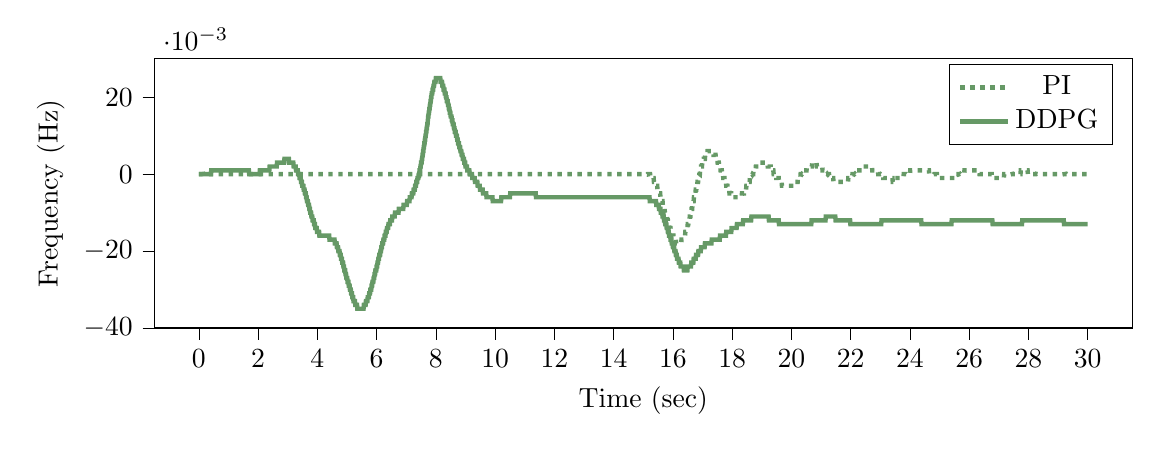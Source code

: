 % This file was created by tikzplotlib v0.9.1.
\begin{tikzpicture}

\definecolor{color0}{rgb}{0.122,0.467,0.706}
\definecolor{color1}{rgb}{1,0.498,0.055}

\begin{axis}[
compat=newest,
tick align=outside,
tick pos=left,
x grid style={white!69.02!black},
xmin=-1.5, xmax=31.5,
xtick style={color=black},
y grid style={white!69.02!black},
ymin=-0.040, ymax=0.030,
ytick style={color=black},
%yticklabel style={
%        /pgf/number format/.cd,
%        	fixed,
%        	fixed zerofill,
%         	precision=3,
%        /tikz/.cd
%},
scaled y ticks=true,
scaled y ticks=base 10:3,
width=14cm,
height=5cm,
xlabel=Time (sec),
ylabel=Frequency (Hz)
%y label style={at={(-0.2,0.5)}}
]

\addplot [ultra thick, green!20!gray, dotted]
table {%
0 0
0.01 0
0.02 0
0.03 0
0.04 0
0.05 0
0.06 0
0.07 0
0.08 0
0.09 0
0.1 0
0.11 0
0.12 0
0.13 0
0.14 0
0.15 0
0.16 0
0.17 0
0.18 0
0.19 0
0.2 0
0.21 0
0.22 0
0.23 0
0.24 0
0.25 0
0.26 0
0.27 0
0.28 0
0.29 0
0.3 0
0.31 0
0.32 0
0.33 0
0.34 0
0.35 0
0.36 0
0.37 0
0.38 0
0.39 0
0.4 0
0.41 0
0.42 0
0.43 0
0.44 0
0.45 0
0.46 0
0.47 0
0.48 0
0.49 0
0.5 0
0.51 0
0.52 0
0.53 0
0.54 0
0.55 0
0.56 0
0.57 0
0.58 0
0.59 0
0.6 0
0.61 0
0.62 0
0.63 0
0.64 0
0.65 0
0.66 0
0.67 0
0.68 0
0.69 0
0.7 0
0.71 0
0.72 0
0.73 0
0.74 0
0.75 0
0.76 0
0.77 0
0.78 0
0.79 0
0.8 0
0.81 0
0.82 0
0.83 0
0.84 0
0.85 0
0.86 0
0.87 0
0.88 0
0.89 0
0.9 0
0.91 0
0.92 0
0.93 0
0.94 0
0.95 0
0.96 0
0.97 0
0.98 0
0.99 0
1 0
1.01 0
1.02 0
1.03 0
1.04 0
1.05 0
1.06 0
1.07 0
1.08 0
1.09 0
1.1 0
1.11 0
1.12 0
1.13 0
1.14 0
1.15 0
1.16 0
1.17 0
1.18 0
1.19 0
1.2 0
1.21 0
1.22 0
1.23 0
1.24 0
1.25 0
1.26 0
1.27 0
1.28 0
1.29 0
1.3 0
1.31 0
1.32 0
1.33 0
1.34 0
1.35 0
1.36 0
1.37 0
1.38 0
1.39 0
1.4 0
1.41 0
1.42 0
1.43 0
1.44 0
1.45 0
1.46 0
1.47 0
1.48 0
1.49 0
1.5 0
1.51 0
1.52 0
1.53 0
1.54 0
1.55 0
1.56 0
1.57 0
1.58 0
1.59 0
1.6 0
1.61 0
1.62 0
1.63 0
1.64 0
1.65 0
1.66 0
1.67 0
1.68 0
1.69 0
1.7 0
1.71 0
1.72 0
1.73 0
1.74 0
1.75 0
1.76 0
1.77 0
1.78 0
1.79 0
1.8 0
1.81 0
1.82 0
1.83 0
1.84 0
1.85 0
1.86 0
1.87 0
1.88 0
1.89 0
1.9 0
1.91 0
1.92 0
1.93 0
1.94 0
1.95 0
1.96 0
1.97 0
1.98 0
1.99 0
2 0
2.01 0
2.02 0
2.03 0
2.04 0
2.05 0
2.06 0
2.07 0
2.08 0
2.09 0
2.1 0
2.11 0
2.12 0
2.13 0
2.14 0
2.15 0
2.16 0
2.17 0
2.18 0
2.19 0
2.2 0
2.21 0
2.22 0
2.23 0
2.24 0
2.25 0
2.26 0
2.27 0
2.28 0
2.29 0
2.3 0
2.31 0
2.32 0
2.33 0
2.34 0
2.35 0
2.36 0
2.37 0
2.38 0
2.39 0
2.4 0
2.41 0
2.42 0
2.43 0
2.44 0
2.45 0
2.46 0
2.47 0
2.48 0
2.49 0
2.5 0
2.51 0
2.52 0
2.53 0
2.54 0
2.55 0
2.56 0
2.57 0
2.58 0
2.59 0
2.6 0
2.61 0
2.62 0
2.63 0
2.64 0
2.65 0
2.66 0
2.67 0
2.68 0
2.69 0
2.7 0
2.71 0
2.72 0
2.73 0
2.74 0
2.75 0
2.76 0
2.77 0
2.78 0
2.79 0
2.8 0
2.81 0
2.82 0
2.83 0
2.84 0
2.85 0
2.86 0
2.87 0
2.88 0
2.89 0
2.9 0
2.91 0
2.92 0
2.93 0
2.94 0
2.95 0
2.96 0
2.97 0
2.98 0
2.99 0
3.0 0
3.01 0
3.02 0
3.03 0
3.04 0
3.05 0
3.06 0
3.07 0
3.08 0
3.09 0
3.1 0
3.11 0
3.12 0
3.13 0
3.14 0
3.15 0
3.16 0
3.17 0
3.18 0
3.19 0
3.2 0
3.21 0
3.22 0
3.23 0
3.24 0
3.25 0
3.26 0
3.27 0
3.28 0
3.29 0
3.3 0
3.31 0
3.32 0
3.33 0
3.34 0
3.35 0
3.36 0
3.37 0
3.38 0
3.39 0
3.4 0
3.41 0
3.42 0
3.43 0
3.44 0
3.45 0
3.46 0
3.47 0
3.48 0
3.49 0
3.5 0
3.51 0
3.52 0
3.53 0
3.54 0
3.55 0
3.56 0
3.57 0
3.58 0
3.59 0
3.6 0
3.61 0
3.62 0
3.63 0
3.64 0
3.65 0
3.66 0
3.67 0
3.68 0
3.69 0
3.7 0
3.71 0
3.72 0
3.73 0
3.74 0
3.75 0
3.76 0
3.77 0
3.78 0
3.79 0
3.8 0
3.81 0
3.82 0
3.83 0
3.84 0
3.85 0
3.86 0
3.87 0
3.88 0
3.89 0
3.9 0
3.91 0
3.92 0
3.93 0
3.94 0
3.95 0
3.96 0
3.97 0
3.98 0
3.99 0
4.0 0
4.01 0
4.02 0
4.03 0
4.04 0
4.05 0
4.06 0
4.07 0
4.08 0
4.09 0
4.1 0
4.11 0
4.12 0
4.13 0
4.14 0
4.15 0
4.16 0
4.17 0
4.18 0
4.19 0
4.2 0
4.21 0
4.22 0
4.23 0
4.24 0
4.25 0
4.26 0
4.27 0
4.28 0
4.29 0
4.3 0
4.31 0
4.32 0
4.33 0
4.34 0
4.35 0
4.36 0
4.37 0
4.38 0
4.39 0
4.4 0
4.41 0
4.42 0
4.43 0
4.44 0
4.45 0
4.46 0
4.47 0
4.48 0
4.49 0
4.5 0
4.51 0
4.52 0
4.53 0
4.54 0
4.55 0
4.56 0
4.57 0
4.58 0
4.59 0
4.6 0
4.61 0
4.62 0
4.63 0
4.64 0
4.65 0
4.66 0
4.67 0
4.68 0
4.69 0
4.7 0
4.71 0
4.72 0
4.73 0
4.74 0
4.75 0
4.76 0
4.77 0
4.78 0
4.79 0
4.8 0
4.81 0
4.82 0
4.83 0
4.84 0
4.85 0
4.86 0
4.87 0
4.88 0
4.89 0
4.9 0
4.91 0
4.92 0
4.93 0
4.94 0
4.95 0
4.96 0
4.97 0
4.98 0
4.99 0
5.0 0
5.01 0
5.02 0
5.03 0
5.04 0
5.05 0
5.06 0
5.07 0
5.08 0
5.09 0
5.1 0
5.11 0
5.12 0
5.13 0
5.14 0
5.15 0
5.16 0
5.17 0
5.18 0
5.19 0
5.2 0
5.21 0
5.22 0
5.23 0
5.24 0
5.25 0
5.26 0
5.27 0
5.28 0
5.29 0
5.3 0
5.31 0
5.32 0
5.33 0
5.34 0
5.35 0
5.36 0
5.37 0
5.38 0
5.39 0
5.4 0
5.41 0
5.42 0
5.43 0
5.44 0
5.45 0
5.46 0
5.47 0
5.48 0
5.49 0
5.5 0
5.51 0
5.52 0
5.53 0
5.54 0
5.55 0
5.56 0
5.57 0
5.58 0
5.59 0
5.6 0
5.61 0
5.62 0
5.63 0
5.64 0
5.65 0
5.66 0
5.67 0
5.68 0
5.69 0
5.7 0
5.71 0
5.72 0
5.73 0
5.74 0
5.75 0
5.76 0
5.77 0
5.78 0
5.79 0
5.8 0
5.81 0
5.82 0
5.83 0
5.84 0
5.85 0
5.86 0
5.87 0
5.88 0
5.89 0
5.9 0
5.91 0
5.92 0
5.93 0
5.94 0
5.95 0
5.96 0
5.97 0
5.98 0
5.99 0
6.0 0
6.01 0
6.02 0
6.03 0
6.04 0
6.05 0
6.06 0
6.07 0
6.08 0
6.09 0
6.1 0
6.11 0
6.12 0
6.13 0
6.14 0
6.15 0
6.16 0
6.17 0
6.18 0
6.19 0
6.2 0
6.21 0
6.22 0
6.23 0
6.24 0
6.25 0
6.26 0
6.27 0
6.28 0
6.29 0
6.3 0
6.31 0
6.32 0
6.33 0
6.34 0
6.35 0
6.36 0
6.37 0
6.38 0
6.39 0
6.4 0
6.41 0
6.42 0
6.43 0
6.44 0
6.45 0
6.46 0
6.47 0
6.48 0
6.49 0
6.5 0
6.51 0
6.52 0
6.53 0
6.54 0
6.55 0
6.56 0
6.57 0
6.58 0
6.59 0
6.6 0
6.61 0
6.62 0
6.63 0
6.64 0
6.65 0
6.66 0
6.67 0
6.68 0
6.69 0
6.7 0
6.71 0
6.72 0
6.73 0
6.74 0
6.75 0
6.76 0
6.77 0
6.78 0
6.79 0
6.8 0
6.81 0
6.82 0
6.83 0
6.84 0
6.85 0
6.86 0
6.87 0
6.88 0
6.89 0
6.9 0
6.91 0
6.92 0
6.93 0
6.94 0
6.95 0
6.96 0
6.97 0
6.98 0
6.99 0
7.0 0
7.01 0
7.02 0
7.03 0
7.04 0
7.05 0
7.06 0
7.07 0
7.08 0
7.09 0
7.1 0
7.11 0
7.12 0
7.13 0
7.14 0
7.15 0
7.16 0
7.17 0
7.18 0
7.19 0
7.2 0
7.21 0
7.22 0
7.23 0
7.24 0
7.25 0
7.26 0
7.27 0
7.28 0
7.29 0
7.3 0
7.31 0
7.32 0
7.33 0
7.34 0
7.35 0
7.36 0
7.37 0
7.38 0
7.39 0
7.4 0
7.41 0
7.42 0
7.43 0
7.44 0
7.45 0
7.46 0
7.47 0
7.48 0
7.49 0
7.5 0
7.51 0
7.52 0
7.53 0
7.54 0
7.55 0
7.56 0
7.57 0
7.58 0
7.59 0
7.6 0
7.61 0
7.62 0
7.63 0
7.64 0
7.65 0
7.66 0
7.67 0
7.68 0
7.69 0
7.7 0
7.71 0
7.72 0
7.73 0
7.74 0
7.75 0
7.76 0
7.77 0
7.78 0
7.79 0
7.8 0
7.81 0
7.82 0
7.83 0
7.84 0
7.85 0
7.86 0
7.87 0
7.88 0
7.89 0
7.9 0
7.91 0
7.92 0
7.93 0
7.94 0
7.95 0
7.96 0
7.97 0
7.98 0
7.99 0
8.0 0
8.01 0
8.02 0
8.03 0
8.04 0
8.05 0
8.06 0
8.07 0
8.08 0
8.09 0
8.1 0
8.11 0
8.12 0
8.13 0
8.14 0
8.15 0
8.16 0
8.17 0
8.18 0
8.19 0
8.2 0
8.21 0
8.22 0
8.23 0
8.24 0
8.25 0
8.26 0
8.27 0
8.28 0
8.29 0
8.3 0
8.31 0
8.32 0
8.33 0
8.34 0
8.35 0
8.36 0
8.37 0
8.38 0
8.39 0
8.4 0
8.41 0
8.42 0
8.43 0
8.44 0
8.45 0
8.46 0
8.47 0
8.48 0
8.49 0
8.5 0
8.51 0
8.52 0
8.53 0
8.54 0
8.55 0
8.56 0
8.57 0
8.58 0
8.59 0
8.6 0
8.61 0
8.62 0
8.63 0
8.64 0
8.65 0
8.66 0
8.67 0
8.68 0
8.69 0
8.7 0
8.71 0
8.72 0
8.73 0
8.74 0
8.75 0
8.76 0
8.77 0
8.78 0
8.79 0
8.8 0
8.81 0
8.82 0
8.83 0
8.84 0
8.85 0
8.86 0
8.87 0
8.88 0
8.89 0
8.9 0
8.91 0
8.92 0
8.93 0
8.94 0
8.95 0
8.96 0
8.97 0
8.98 0
8.99 0
9.0 0
9.01 0
9.02 0
9.03 0
9.04 0
9.05 0
9.06 0
9.07 0
9.08 0
9.09 0
9.1 0
9.11 0
9.12 0
9.13 0
9.14 0
9.15 0
9.16 0
9.17 0
9.18 0
9.19 0
9.2 0
9.21 0
9.22 0
9.23 0
9.24 0
9.25 0
9.26 0
9.27 0
9.28 0
9.29 0
9.3 0
9.31 0
9.32 0
9.33 0
9.34 0
9.35 0
9.36 0
9.37 0
9.38 0
9.39 0
9.4 0
9.41 0
9.42 0
9.43 0
9.44 0
9.45 0
9.46 0
9.47 0
9.48 0
9.49 0
9.5 0
9.51 0
9.52 0
9.53 0
9.54 0
9.55 0
9.56 0
9.57 0
9.58 0
9.59 0
9.6 0
9.61 0
9.62 0
9.63 0
9.64 0
9.65 0
9.66 0
9.67 0
9.68 0
9.69 0
9.7 0
9.71 0
9.72 0
9.73 0
9.74 0
9.75 0
9.76 0
9.77 0
9.78 0
9.79 0
9.8 0
9.81 0
9.82 0
9.83 0
9.84 0
9.85 0
9.86 0
9.87 0
9.88 0
9.89 0
9.9 0
9.91 0
9.92 0
9.93 0
9.94 0
9.95 0
9.96 0
9.97 0
9.98 0
9.99 0
10.0 0
10.01 0
10.02 0
10.03 0
10.04 0
10.05 0
10.06 0
10.07 0
10.08 0
10.09 0
10.1 0
10.11 0
10.12 0
10.13 0
10.14 0
10.15 0
10.16 0
10.17 0
10.18 0
10.19 0
10.2 0
10.21 0
10.22 0
10.23 0
10.24 0
10.25 0
10.26 0
10.27 0
10.28 0
10.29 0
10.3 0
10.31 0
10.32 0
10.33 0
10.34 0
10.35 0
10.36 0
10.37 0
10.38 0
10.39 0
10.4 0
10.41 0
10.42 0
10.43 0
10.44 0
10.45 0
10.46 0
10.47 0
10.48 0
10.49 0
10.5 0
10.51 0
10.52 0
10.53 0
10.54 0
10.55 0
10.56 0
10.57 0
10.58 0
10.59 0
10.6 0
10.61 0
10.62 0
10.63 0
10.64 0
10.65 0
10.66 0
10.67 0
10.68 0
10.69 0
10.7 0
10.71 0
10.72 0
10.73 0
10.74 0
10.75 0
10.76 0
10.77 0
10.78 0
10.79 0
10.8 0
10.81 0
10.82 0
10.83 0
10.84 0
10.85 0
10.86 0
10.87 0
10.88 0
10.89 0
10.9 0
10.91 0
10.92 0
10.93 0
10.94 0
10.95 0
10.96 0
10.97 0
10.98 0
10.99 0
11.0 0
11.01 0
11.02 0
11.03 0
11.04 0
11.05 0
11.06 0
11.07 0
11.08 0
11.09 0
11.1 0
11.11 0
11.12 0
11.13 0
11.14 0
11.15 0
11.16 0
11.17 0
11.18 0
11.19 0
11.2 0
11.21 0
11.22 0
11.23 0
11.24 0
11.25 0
11.26 0
11.27 0
11.28 0
11.29 0
11.3 0
11.31 0
11.32 0
11.33 0
11.34 0
11.35 0
11.36 0
11.37 0
11.38 0
11.39 0
11.4 0
11.41 0
11.42 0
11.43 0
11.44 0
11.45 0
11.46 0
11.47 0
11.48 0
11.49 0
11.5 0
11.51 0
11.52 0
11.53 0
11.54 0
11.55 0
11.56 0
11.57 0
11.58 0
11.59 0
11.6 0
11.61 0
11.62 0
11.63 0
11.64 0
11.65 0
11.66 0
11.67 0
11.68 0
11.69 0
11.7 0
11.71 0
11.72 0
11.73 0
11.74 0
11.75 0
11.76 0
11.77 0
11.78 0
11.79 0
11.8 0
11.81 0
11.82 0
11.83 0
11.84 0
11.85 0
11.86 0
11.87 0
11.88 0
11.89 0
11.9 0
11.91 0
11.92 0
11.93 0
11.94 0
11.95 0
11.96 0
11.97 0
11.98 0
11.99 0
12.0 0
12.01 0
12.02 0
12.03 0
12.04 0
12.05 0
12.06 0
12.07 0
12.08 0
12.09 0
12.1 0
12.11 0
12.12 0
12.13 0
12.14 0
12.15 0
12.16 0
12.17 0
12.18 0
12.19 0
12.2 0
12.21 0
12.22 0
12.23 0
12.24 0
12.25 0
12.26 0
12.27 0
12.28 0
12.29 0
12.3 0
12.31 0
12.32 0
12.33 0
12.34 0
12.35 0
12.36 0
12.37 0
12.38 0
12.39 0
12.4 0
12.41 0
12.42 0
12.43 0
12.44 0
12.45 0
12.46 0
12.47 0
12.48 0
12.49 0
12.5 0
12.51 0
12.52 0
12.53 0
12.54 0
12.55 0
12.56 0
12.57 0
12.58 0
12.59 0
12.6 0
12.61 0
12.62 0
12.63 0
12.64 0
12.65 0
12.66 0
12.67 0
12.68 0
12.69 0
12.7 0
12.71 0
12.72 0
12.73 0
12.74 0
12.75 0
12.76 0
12.77 0
12.78 0
12.79 0
12.8 0
12.81 0
12.82 0
12.83 0
12.84 0
12.85 0
12.86 0
12.87 0
12.88 0
12.89 0
12.9 0
12.91 0
12.92 0
12.93 0
12.94 0
12.95 0
12.96 0
12.97 0
12.98 0
12.99 0
13.0 0
13.01 0
13.02 0
13.03 0
13.04 0
13.05 0
13.06 0
13.07 0
13.08 0
13.09 0
13.1 0
13.11 0
13.12 0
13.13 0
13.14 0
13.15 0
13.16 0
13.17 0
13.18 0
13.19 0
13.2 0
13.21 0
13.22 0
13.23 0
13.24 0
13.25 0
13.26 0
13.27 0
13.28 0
13.29 0
13.3 0
13.31 0
13.32 0
13.33 0
13.34 0
13.35 0
13.36 0
13.37 0
13.38 0
13.39 0
13.4 0
13.41 0
13.42 0
13.43 0
13.44 0
13.45 0
13.46 0
13.47 0
13.48 0
13.49 0
13.5 0
13.51 0
13.52 0
13.53 0
13.54 0
13.55 0
13.56 0
13.57 0
13.58 0
13.59 0
13.6 0
13.61 0
13.62 0
13.63 0
13.64 0
13.65 0
13.66 0
13.67 0
13.68 0
13.69 0
13.7 0
13.71 0
13.72 0
13.73 0
13.74 0
13.75 0
13.76 0
13.77 0
13.78 0
13.79 0
13.8 0
13.81 0
13.82 0
13.83 0
13.84 0
13.85 0
13.86 0
13.87 0
13.88 0
13.89 0
13.9 0
13.91 0
13.92 0
13.93 0
13.94 0
13.95 0
13.96 0
13.97 0
13.98 0
13.99 0
14.0 0
14.01 0
14.02 0
14.03 0
14.04 0
14.05 0
14.06 0
14.07 0
14.08 0
14.09 0
14.1 0
14.11 0
14.12 0
14.13 0
14.14 0
14.15 0
14.16 0
14.17 0
14.18 0
14.19 0
14.2 0
14.21 0
14.22 0
14.23 0
14.24 0
14.25 0
14.26 0
14.27 0
14.28 0
14.29 0
14.3 0
14.31 0
14.32 0
14.33 0
14.34 0
14.35 0
14.36 0
14.37 0
14.38 0
14.39 0
14.4 0
14.41 0
14.42 0
14.43 0
14.44 0
14.45 0
14.46 0
14.47 0
14.48 0
14.49 0
14.5 0
14.51 0
14.52 0
14.53 0
14.54 0
14.55 0
14.56 0
14.57 0
14.58 0
14.59 0
14.6 0
14.61 0
14.62 0
14.63 0
14.64 0
14.65 0
14.66 0
14.67 0
14.68 0
14.69 0
14.7 0
14.71 0
14.72 0
14.73 0
14.74 0
14.75 0
14.76 0
14.77 0
14.78 0
14.79 0
14.8 0
14.81 0
14.82 0
14.83 0
14.84 0
14.85 0
14.86 0
14.87 0
14.88 0
14.89 0
14.9 0
14.91 0
14.92 0
14.93 0
14.94 0
14.95 0
14.96 0
14.97 0
14.98 0
14.99 0
15.0 0
15.01 -3.769e-08
15.02 -3.035e-07
15.03 -1.022e-06
15.04 -2.417e-06
15.05 -4.713e-06
15.06 -8.134e-06
15.07 -1.29e-05
15.08 -1.923e-05
15.09 -2.735e-05
15.1 -3.747e-05
15.11 -4.979e-05
15.12 -6.454e-05
15.13 -8.192e-05
15.14 -0.0
15.15 -0.0
15.16 -0.0
15.17 -0.0
15.18 -0.0
15.19 -0.0
15.2 -0.0
15.21 -0.0
15.22 -0.0
15.23 -0.0
15.24 -0.001
15.25 -0.001
15.26 -0.001
15.27 -0.001
15.28 -0.001
15.29 -0.001
15.3 -0.001
15.31 -0.001
15.32 -0.001
15.33 -0.001
15.34 -0.001
15.35 -0.001
15.36 -0.002
15.37 -0.002
15.38 -0.002
15.39 -0.002
15.4 -0.002
15.41 -0.002
15.42 -0.002
15.43 -0.003
15.44 -0.003
15.45 -0.003
15.46 -0.003
15.47 -0.003
15.48 -0.004
15.49 -0.004
15.5 -0.004
15.51 -0.004
15.52 -0.004
15.53 -0.005
15.54 -0.005
15.55 -0.005
15.56 -0.005
15.57 -0.005
15.58 -0.006
15.59 -0.006
15.6 -0.006
15.61 -0.006
15.62 -0.007
15.63 -0.007
15.64 -0.007
15.65 -0.007
15.66 -0.008
15.67 -0.008
15.68 -0.008
15.69 -0.008
15.7 -0.009
15.71 -0.009
15.72 -0.009
15.73 -0.01
15.74 -0.01
15.75 -0.01
15.76 -0.01
15.77 -0.011
15.78 -0.011
15.79 -0.011
15.8 -0.011
15.81 -0.012
15.82 -0.012
15.83 -0.012
15.84 -0.013
15.85 -0.013
15.86 -0.013
15.87 -0.013
15.88 -0.014
15.89 -0.014
15.9 -0.014
15.91 -0.014
15.92 -0.014
15.93 -0.015
15.94 -0.015
15.95 -0.015
15.96 -0.015
15.97 -0.016
15.98 -0.016
15.99 -0.016
16.0 -0.016
16.01 -0.016
16.02 -0.016
16.03 -0.017
16.04 -0.017
16.05 -0.017
16.06 -0.017
16.07 -0.017
16.08 -0.017
16.09 -0.017
16.1 -0.017
16.11 -0.018
16.12 -0.018
16.13 -0.018
16.14 -0.018
16.15 -0.018
16.16 -0.018
16.17 -0.018
16.18 -0.018
16.19 -0.018
16.2 -0.018
16.21 -0.018
16.22 -0.018
16.23 -0.018
16.24 -0.018
16.25 -0.018
16.26 -0.018
16.27 -0.018
16.28 -0.018
16.29 -0.017
16.3 -0.017
16.31 -0.017
16.32 -0.017
16.33 -0.017
16.34 -0.017
16.35 -0.017
16.36 -0.017
16.37 -0.016
16.38 -0.016
16.39 -0.016
16.4 -0.016
16.41 -0.016
16.42 -0.015
16.43 -0.015
16.44 -0.015
16.45 -0.015
16.46 -0.014
16.47 -0.014
16.48 -0.014
16.49 -0.014
16.5 -0.013
16.51 -0.013
16.52 -0.013
16.53 -0.012
16.54 -0.012
16.55 -0.012
16.56 -0.012
16.57 -0.011
16.58 -0.011
16.59 -0.011
16.6 -0.01
16.61 -0.01
16.62 -0.01
16.63 -0.009
16.64 -0.009
16.65 -0.009
16.66 -0.008
16.67 -0.008
16.68 -0.007
16.69 -0.007
16.7 -0.007
16.71 -0.006
16.72 -0.006
16.73 -0.006
16.74 -0.005
16.75 -0.005
16.76 -0.005
16.77 -0.004
16.78 -0.004
16.79 -0.004
16.8 -0.003
16.81 -0.003
16.82 -0.003
16.83 -0.002
16.84 -0.002
16.85 -0.002
16.86 -0.001
16.87 -0.001
16.88 -0.001
16.89 -0.0
16.9 5.663e-05
16.91 0.0
16.92 0.001
16.93 0.001
16.94 0.001
16.95 0.002
16.96 0.002
16.97 0.002
16.98 0.002
16.99 0.003
17.0 0.003
17.01 0.003
17.02 0.003
17.03 0.003
17.04 0.004
17.05 0.004
17.06 0.004
17.07 0.004
17.08 0.004
17.09 0.005
17.1 0.005
17.11 0.005
17.12 0.005
17.13 0.005
17.14 0.005
17.15 0.005
17.16 0.005
17.17 0.006
17.18 0.006
17.19 0.006
17.2 0.006
17.21 0.006
17.22 0.006
17.23 0.006
17.24 0.006
17.25 0.006
17.26 0.006
17.27 0.006
17.28 0.006
17.29 0.006
17.3 0.006
17.31 0.006
17.32 0.006
17.33 0.006
17.34 0.006
17.35 0.006
17.36 0.006
17.37 0.005
17.38 0.005
17.39 0.005
17.4 0.005
17.41 0.005
17.42 0.005
17.43 0.005
17.44 0.005
17.45 0.004
17.46 0.004
17.47 0.004
17.48 0.004
17.49 0.004
17.5 0.004
17.51 0.003
17.52 0.003
17.53 0.003
17.54 0.003
17.55 0.003
17.56 0.002
17.57 0.002
17.58 0.002
17.59 0.002
17.6 0.002
17.61 0.001
17.62 0.001
17.63 0.001
17.64 0.001
17.65 0.001
17.66 0.0
17.67 0.0
17.68 -7.181e-05
17.69 -0.0
17.7 -0.001
17.71 -0.001
17.72 -0.001
17.73 -0.001
17.74 -0.001
17.75 -0.002
17.76 -0.002
17.77 -0.002
17.78 -0.002
17.79 -0.002
17.8 -0.003
17.81 -0.003
17.82 -0.003
17.83 -0.003
17.84 -0.003
17.85 -0.004
17.86 -0.004
17.87 -0.004
17.88 -0.004
17.89 -0.004
17.9 -0.004
17.91 -0.005
17.92 -0.005
17.93 -0.005
17.94 -0.005
17.95 -0.005
17.96 -0.005
17.97 -0.005
17.98 -0.006
17.99 -0.006
18 -0.006
18.01 -0.006
18.02 -0.006
18.03 -0.006
18.04 -0.006
18.05 -0.006
18.06 -0.006
18.07 -0.006
18.08 -0.006
18.09 -0.006
18.1 -0.006
18.11 -0.006
18.12 -0.006
18.13 -0.006
18.14 -0.006
18.15 -0.006
18.16 -0.006
18.17 -0.006
18.18 -0.006
18.19 -0.006
18.2 -0.006
18.21 -0.006
18.22 -0.006
18.23 -0.006
18.24 -0.006
18.25 -0.006
18.26 -0.006
18.27 -0.006
18.28 -0.006
18.29 -0.006
18.3 -0.006
18.31 -0.006
18.32 -0.006
18.33 -0.005
18.34 -0.005
18.35 -0.005
18.36 -0.005
18.37 -0.005
18.38 -0.005
18.39 -0.005
18.4 -0.005
18.41 -0.004
18.42 -0.004
18.43 -0.004
18.44 -0.004
18.45 -0.004
18.46 -0.004
18.47 -0.004
18.48 -0.003
18.49 -0.003
18.5 -0.003
18.51 -0.003
18.52 -0.003
18.53 -0.003
18.54 -0.002
18.55 -0.002
18.56 -0.002
18.57 -0.002
18.58 -0.002
18.59 -0.002
18.6 -0.001
18.61 -0.001
18.62 -0.001
18.63 -0.001
18.64 -0.001
18.65 -0.001
18.66 -0.0
18.67 -0.0
18.68 -9.871e-05
18.69 5.541e-05
18.7 0.0
18.71 0.0
18.72 0.001
18.73 0.001
18.74 0.001
18.75 0.001
18.76 0.001
18.77 0.001
18.78 0.001
18.79 0.001
18.8 0.002
18.81 0.002
18.82 0.002
18.83 0.002
18.84 0.002
18.85 0.002
18.86 0.002
18.87 0.002
18.88 0.002
18.89 0.002
18.9 0.003
18.91 0.003
18.92 0.003
18.93 0.003
18.94 0.003
18.95 0.003
18.96 0.003
18.97 0.003
18.98 0.003
18.99 0.003
19.0 0.003
19.01 0.003
19.02 0.003
19.03 0.003
19.04 0.003
19.05 0.003
19.06 0.003
19.07 0.003
19.08 0.003
19.09 0.003
19.1 0.003
19.11 0.003
19.12 0.003
19.13 0.003
19.14 0.003
19.15 0.003
19.16 0.003
19.17 0.003
19.18 0.003
19.19 0.003
19.2 0.002
19.21 0.002
19.22 0.002
19.23 0.002
19.24 0.002
19.25 0.002
19.26 0.002
19.27 0.002
19.28 0.002
19.29 0.002
19.3 0.002
19.31 0.001
19.32 0.001
19.33 0.001
19.34 0.001
19.35 0.001
19.36 0.001
19.37 0.001
19.38 0.001
19.39 0.001
19.4 0.0
19.41 0.0
19.42 0.0
19.43 0.0
19.44 8.296e-06
19.45 -0.0
19.46 -0.0
19.47 -0.0
19.48 -0.0
19.49 -0.001
19.5 -0.001
19.51 -0.001
19.52 -0.001
19.53 -0.001
19.54 -0.001
19.55 -0.001
19.56 -0.001
19.57 -0.001
19.58 -0.002
19.59 -0.002
19.6 -0.002
19.61 -0.002
19.62 -0.002
19.63 -0.002
19.64 -0.002
19.65 -0.002
19.66 -0.002
19.67 -0.002
19.68 -0.003
19.69 -0.003
19.7 -0.003
19.71 -0.003
19.72 -0.003
19.73 -0.003
19.74 -0.003
19.75 -0.003
19.76 -0.003
19.77 -0.003
19.78 -0.003
19.79 -0.003
19.8 -0.003
19.81 -0.003
19.82 -0.003
19.83 -0.003
19.84 -0.003
19.85 -0.003
19.86 -0.003
19.87 -0.003
19.88 -0.003
19.89 -0.003
19.9 -0.003
19.91 -0.003
19.92 -0.003
19.93 -0.003
19.94 -0.003
19.95 -0.003
19.96 -0.003
19.97 -0.003
19.98 -0.003
19.99 -0.003
20.0 -0.003
20.01 -0.003
20.02 -0.003
20.03 -0.003
20.04 -0.003
20.05 -0.003
20.06 -0.003
20.07 -0.003
20.08 -0.003
20.09 -0.003
20.1 -0.002
20.11 -0.002
20.12 -0.002
20.13 -0.002
20.14 -0.002
20.15 -0.002
20.16 -0.002
20.17 -0.002
20.18 -0.002
20.19 -0.002
20.2 -0.002
20.21 -0.002
20.22 -0.001
20.23 -0.001
20.24 -0.001
20.25 -0.001
20.26 -0.001
20.27 -0.001
20.28 -0.001
20.29 -0.001
20.3 -0.001
20.31 -0.0
20.32 -0.0
20.33 -0.0
20.34 -0.0
20.35 -5.32e-05
20.36 5.146e-05
20.37 0.0
20.38 0.0
20.39 0.0
20.4 0.0
20.41 0.001
20.42 0.001
20.43 0.001
20.44 0.001
20.45 0.001
20.46 0.001
20.47 0.001
20.48 0.001
20.49 0.001
20.5 0.001
20.51 0.001
20.52 0.002
20.53 0.002
20.54 0.002
20.55 0.002
20.56 0.002
20.57 0.002
20.58 0.002
20.59 0.002
20.6 0.002
20.61 0.002
20.62 0.002
20.63 0.002
20.64 0.002
20.65 0.002
20.66 0.002
20.67 0.002
20.68 0.002
20.69 0.002
20.7 0.003
20.71 0.003
20.72 0.003
20.73 0.003
20.74 0.003
20.75 0.003
20.76 0.003
20.77 0.003
20.78 0.003
20.79 0.003
20.8 0.003
20.81 0.003
20.82 0.003
20.83 0.003
20.84 0.003
20.85 0.003
20.86 0.002
20.87 0.002
20.88 0.002
20.89 0.002
20.9 0.002
20.91 0.002
20.92 0.002
20.93 0.002
20.94 0.002
20.95 0.002
20.96 0.002
20.97 0.002
20.98 0.002
20.99 0.002
21.0 0.002
21.01 0.002
21.02 0.002
21.03 0.002
21.04 0.002
21.05 0.001
21.06 0.001
21.07 0.001
21.08 0.001
21.09 0.001
21.1 0.001
21.11 0.001
21.12 0.001
21.13 0.001
21.14 0.001
21.15 0.001
21.16 0.001
21.17 0.0
21.18 0.0
21.19 0.0
21.2 0.0
21.21 9.389e-05
21.22 6.079e-06
21.23 -8.148e-05
21.24 -0.0
21.25 -0.0
21.26 -0.0
21.27 -0.0
21.28 -0.001
21.29 -0.001
21.3 -0.001
21.31 -0.001
21.32 -0.001
21.33 -0.001
21.34 -0.001
21.35 -0.001
21.36 -0.001
21.37 -0.001
21.38 -0.001
21.39 -0.001
21.4 -0.001
21.41 -0.001
21.42 -0.002
21.43 -0.002
21.44 -0.002
21.45 -0.002
21.46 -0.002
21.47 -0.002
21.48 -0.002
21.49 -0.002
21.5 -0.002
21.51 -0.002
21.52 -0.002
21.53 -0.002
21.54 -0.002
21.55 -0.002
21.56 -0.002
21.57 -0.002
21.58 -0.002
21.59 -0.002
21.6 -0.002
21.61 -0.002
21.62 -0.002
21.63 -0.002
21.64 -0.002
21.65 -0.002
21.66 -0.002
21.67 -0.002
21.68 -0.002
21.69 -0.002
21.7 -0.002
21.71 -0.002
21.72 -0.002
21.73 -0.002
21.74 -0.002
21.75 -0.002
21.76 -0.002
21.77 -0.002
21.78 -0.002
21.79 -0.002
21.8 -0.002
21.81 -0.002
21.82 -0.002
21.83 -0.002
21.84 -0.002
21.85 -0.002
21.86 -0.002
21.87 -0.002
21.88 -0.002
21.89 -0.002
21.9 -0.002
21.91 -0.002
21.92 -0.001
21.93 -0.001
21.94 -0.001
21.95 -0.001
21.96 -0.001
21.97 -0.001
21.98 -0.001
21.99 -0.001
22.0 -0.001
22.01 -0.001
22.02 -0.001
22.03 -0.001
22.04 -0.001
22.05 -0.001
22.06 -0.0
22.07 -0.0
22.08 -0.0
22.09 -0.0
22.1 -0.0
22.11 -0.0
22.12 -4.991e-05
22.13 2.285e-05
22.14 9.521e-05
22.15 0.0
22.16 0.0
22.17 0.0
22.18 0.0
22.19 0.0
22.2 0.001
22.21 0.001
22.22 0.001
22.23 0.001
22.24 0.001
22.25 0.001
22.26 0.001
22.27 0.001
22.28 0.001
22.29 0.001
22.3 0.001
22.31 0.001
22.32 0.001
22.33 0.001
22.34 0.001
22.35 0.001
22.36 0.001
22.37 0.001
22.38 0.002
22.39 0.002
22.4 0.002
22.41 0.002
22.42 0.002
22.43 0.002
22.44 0.002
22.45 0.002
22.46 0.002
22.47 0.002
22.48 0.002
22.49 0.002
22.5 0.002
22.51 0.002
22.52 0.002
22.53 0.002
22.54 0.002
22.55 0.002
22.56 0.002
22.57 0.002
22.58 0.002
22.59 0.002
22.6 0.002
22.61 0.002
22.62 0.002
22.63 0.002
22.64 0.002
22.65 0.002
22.66 0.002
22.67 0.002
22.68 0.002
22.69 0.002
22.7 0.002
22.71 0.002
22.72 0.002
22.73 0.001
22.74 0.001
22.75 0.001
22.76 0.001
22.77 0.001
22.78 0.001
22.79 0.001
22.8 0.001
22.81 0.001
22.82 0.001
22.83 0.001
22.84 0.001
22.85 0.001
22.86 0.001
22.87 0.001
22.88 0.001
22.89 0.001
22.9 0.001
22.91 0.001
22.92 0.001
22.93 0.0
22.94 0.0
22.95 0.0
22.96 0.0
22.97 0.0
22.98 0.0
22.99 0.0
23.0 4.517e-05
23.01 -1.366e-05
23.02 -7.222e-05
23.03 -0.0
23.04 -0.0
23.05 -0.0
23.06 -0.0
23.07 -0.0
23.08 -0.0
23.09 -0.0
23.1 -0.001
23.11 -0.001
23.12 -0.001
23.13 -0.001
23.14 -0.001
23.15 -0.001
23.16 -0.001
23.17 -0.001
23.18 -0.001
23.19 -0.001
23.2 -0.001
23.21 -0.001
23.22 -0.001
23.23 -0.001
23.24 -0.001
23.25 -0.001
23.26 -0.001
23.27 -0.001
23.28 -0.001
23.29 -0.001
23.3 -0.001
23.31 -0.001
23.32 -0.001
23.33 -0.001
23.34 -0.001
23.35 -0.001
23.36 -0.001
23.37 -0.001
23.38 -0.001
23.39 -0.001
23.4 -0.001
23.41 -0.001
23.42 -0.002
23.43 -0.002
23.44 -0.002
23.45 -0.001
23.46 -0.001
23.47 -0.001
23.48 -0.001
23.49 -0.001
23.5 -0.001
23.51 -0.001
23.52 -0.001
23.53 -0.001
23.54 -0.001
23.55 -0.001
23.56 -0.001
23.57 -0.001
23.58 -0.001
23.59 -0.001
23.6 -0.001
23.61 -0.001
23.62 -0.001
23.63 -0.001
23.64 -0.001
23.65 -0.001
23.66 -0.001
23.67 -0.001
23.68 -0.001
23.69 -0.001
23.7 -0.001
23.71 -0.001
23.72 -0.001
23.73 -0.001
23.74 -0.001
23.75 -0.001
23.76 -0.001
23.77 -0.001
23.78 -0.001
23.79 -0.0
23.8 -0.0
23.81 -0.0
23.82 -0.0
23.83 -0.0
23.84 -0.0
23.85 -0.0
23.86 -0.0
23.87 -0.0
23.88 -6.815e-05
23.89 -2.013e-05
23.9 2.768e-05
23.91 7.524e-05
23.92 0.0
23.93 0.0
23.94 0.0
23.95 0.0
23.96 0.0
23.97 0.0
23.98 0.0
23.99 0.0
24.0 0.0
24.01 0.001
24.02 0.001
24.03 0.001
24.04 0.001
24.05 0.001
24.06 0.001
24.07 0.001
24.08 0.001
24.09 0.001
24.1 0.001
24.11 0.001
24.12 0.001
24.13 0.001
24.14 0.001
24.15 0.001
24.16 0.001
24.17 0.001
24.18 0.001
24.19 0.001
24.2 0.001
24.21 0.001
24.22 0.001
24.23 0.001
24.24 0.001
24.25 0.001
24.26 0.001
24.27 0.001
24.28 0.001
24.29 0.001
24.3 0.001
24.31 0.001
24.32 0.001
24.33 0.001
24.34 0.001
24.35 0.001
24.36 0.001
24.37 0.001
24.38 0.001
24.39 0.001
24.4 0.001
24.41 0.001
24.42 0.001
24.43 0.001
24.44 0.001
24.45 0.001
24.46 0.001
24.47 0.001
24.48 0.001
24.49 0.001
24.5 0.001
24.51 0.001
24.52 0.001
24.53 0.001
24.54 0.001
24.55 0.001
24.56 0.001
24.57 0.001
24.58 0.001
24.59 0.001
24.6 0.001
24.61 0.001
24.62 0.001
24.63 0.001
24.64 0.001
24.65 0.0
24.66 0.0
24.67 0.0
24.68 0.0
24.69 0.0
24.7 0.0
24.71 0.0
24.72 0.0
24.73 0.0
24.74 0.0
24.75 9.871e-05
24.76 5.941e-05
24.77 2.02e-05
24.78 -1.886e-05
24.79 -5.773e-05
24.8 -9.635e-05
24.81 -0.0
24.82 -0.0
24.83 -0.0
24.84 -0.0
24.85 -0.0
24.86 -0.0
24.87 -0.0
24.88 -0.0
24.89 -0.0
24.9 -0.0
24.91 -0.0
24.92 -0.001
24.93 -0.001
24.94 -0.001
24.95 -0.001
24.96 -0.001
24.97 -0.001
24.98 -0.001
24.99 -0.001
25.0 -0.001
25.01 -0.001
25.02 -0.001
25.03 -0.001
25.04 -0.001
25.05 -0.001
25.06 -0.001
25.07 -0.001
25.08 -0.001
25.09 -0.001
25.1 -0.001
25.11 -0.001
25.12 -0.001
25.13 -0.001
25.14 -0.001
25.15 -0.001
25.16 -0.001
25.17 -0.001
25.18 -0.001
25.19 -0.001
25.2 -0.001
25.21 -0.001
25.22 -0.001
25.23 -0.001
25.24 -0.001
25.25 -0.001
25.26 -0.001
25.27 -0.001
25.28 -0.001
25.29 -0.001
25.3 -0.001
25.31 -0.001
25.32 -0.001
25.33 -0.001
25.34 -0.001
25.35 -0.001
25.36 -0.001
25.37 -0.001
25.38 -0.001
25.39 -0.001
25.4 -0.001
25.41 -0.001
25.42 -0.001
25.43 -0.001
25.44 -0.001
25.45 -0.001
25.46 -0.001
25.47 -0.001
25.48 -0.001
25.49 -0.001
25.5 -0.001
25.51 -0.0
25.52 -0.0
25.53 -0.0
25.54 -0.0
25.55 -0.0
25.56 -0.0
25.57 -0.0
25.58 -0.0
25.59 -0.0
25.6 -0.0
25.61 -0.0
25.62 -0.0
25.63 -9.715e-05
25.64 -6.49e-05
25.65 -3.272e-05
25.66 -6.448e-07
25.67 3.129e-05
25.68 6.303e-05
25.69 9.456e-05
25.7 0.0
25.71 0.0
25.72 0.0
25.73 0.0
25.74 0.0
25.75 0.0
25.76 0.0
25.77 0.0
25.78 0.0
25.79 0.0
25.8 0.0
25.81 0.0
25.82 0.0
25.83 0.0
25.84 0.001
25.85 0.001
25.86 0.001
25.87 0.001
25.88 0.001
25.89 0.001
25.9 0.001
25.91 0.001
25.92 0.001
25.93 0.001
25.94 0.001
25.95 0.001
25.96 0.001
25.97 0.001
25.98 0.001
25.99 0.001
26.0 0.001
26.01 0.001
26.02 0.001
26.03 0.001
26.04 0.001
26.05 0.001
26.06 0.001
26.07 0.001
26.08 0.001
26.09 0.001
26.1 0.001
26.11 0.001
26.12 0.001
26.13 0.001
26.14 0.001
26.15 0.001
26.16 0.001
26.17 0.001
26.18 0.001
26.19 0.001
26.2 0.001
26.21 0.001
26.22 0.001
26.23 0.001
26.24 0.001
26.25 0.001
26.26 0.001
26.27 0.001
26.28 0.001
26.29 0.001
26.3 0.001
26.31 0.001
26.32 0.001
26.33 0.001
26.34 0.001
26.35 0.0
26.36 0.0
26.37 0.0
26.38 0.0
26.39 0.0
26.4 0.0
26.41 0.0
26.42 0.0
26.43 0.0
26.44 0.0
26.45 0.0
26.46 0.0
26.47 0.0
26.48 0.0
26.49 0.0
26.5 0.0
26.51 9.096e-05
26.52 6.458e-05
26.53 3.823e-05
26.54 1.195e-05
26.55 -1.423e-05
26.56 -4.027e-05
26.57 -6.614e-05
26.58 -9.181e-05
26.59 -0.0
26.6 -0.0
26.61 -0.0
26.62 -0.0
26.63 -0.0
26.64 -0.0
26.65 -0.0
26.66 -0.0
26.67 -0.0
26.68 -0.0
26.69 -0.0
26.7 -0.0
26.71 -0.0
26.72 -0.0
26.73 -0.0
26.74 -0.0
26.75 -0.0
26.76 -0.0
26.77 -0.001
26.78 -0.001
26.79 -0.001
26.8 -0.001
26.81 -0.001
26.82 -0.001
26.83 -0.001
26.84 -0.001
26.85 -0.001
26.86 -0.001
26.87 -0.001
26.88 -0.001
26.89 -0.001
26.9 -0.001
26.91 -0.001
26.92 -0.001
26.93 -0.001
26.94 -0.001
26.95 -0.001
26.96 -0.001
26.97 -0.001
26.98 -0.001
26.99 -0.001
27.0 -0.001
27.01 -0.001
27.02 -0.001
27.03 -0.001
27.04 -0.001
27.05 -0.001
27.06 -0.001
27.07 -0.001
27.08 -0.001
27.09 -0.001
27.1 -0.001
27.11 -0.001
27.12 -0.001
27.13 -0.001
27.14 -0.001
27.15 -0.001
27.16 -0.001
27.17 -0.001
27.18 -0.0
27.19 -0.0
27.2 -0.0
27.21 -0.0
27.22 -0.0
27.23 -0.0
27.24 -0.0
27.25 -0.0
27.26 -0.0
27.27 -0.0
27.28 -0.0
27.29 -0.0
27.3 -0.0
27.31 -0.0
27.32 -0.0
27.33 -0.0
27.34 -0.0
27.35 -0.0
27.36 -0.0
27.37 -0.0
27.38 -0.0
27.39 -8.543e-05
27.4 -6.386e-05
27.41 -4.231e-05
27.42 -2.081e-05
27.43 6.242e-07
27.44 2.196e-05
27.45 4.317e-05
27.46 6.422e-05
27.47 8.51e-05
27.48 0.0
27.49 0.0
27.5 0.0
27.51 0.0
27.52 0.0
27.53 0.0
27.54 0.0
27.55 0.0
27.56 0.0
27.57 0.0
27.58 0.0
27.59 0.0
27.6 0.0
27.61 0.0
27.62 0.0
27.63 0.0
27.64 0.0
27.65 0.0
27.66 0.0
27.67 0.0
27.68 0.0
27.69 0.0
27.7 0.0
27.71 0.0
27.72 0.0
27.73 0.0
27.74 0.001
27.75 0.001
27.76 0.001
27.77 0.001
27.78 0.001
27.79 0.001
27.8 0.001
27.81 0.001
27.82 0.001
27.83 0.001
27.84 0.001
27.85 0.001
27.86 0.001
27.87 0.001
27.88 0.001
27.89 0.001
27.9 0.001
27.91 0.001
27.92 0.001
27.93 0.001
27.94 0.001
27.95 0.001
27.96 0.001
27.97 0.001
27.98 0.0
27.99 0.0
28.0 0.0
28.01 0.0
28.02 0.0
28.03 0.0
28.04 0.0
28.05 0.0
28.06 0.0
28.07 0.0
28.08 0.0
28.09 0.0
28.1 0.0
28.11 0.0
28.12 0.0
28.13 0.0
28.14 0.0
28.15 0.0
28.16 0.0
28.17 0.0
28.18 0.0
28.19 0.0
28.2 0.0
28.21 0.0
28.22 0.0
28.23 0.0
28.24 0.0
28.25 0.0
28.26 9.516e-05
28.27 7.758e-05
28.28 5.998e-05
28.29 4.239e-05
28.3 2.482e-05
28.31 7.304e-06
28.32 -1.014e-05
28.33 -2.75e-05
28.34 -4.474e-05
28.35 -6.184e-05
28.36 -7.879e-05
28.37 -9.557e-05
28.38 -0.0
28.39 -0.0
28.4 -0.0
28.41 -0.0
28.42 -0.0
28.43 -0.0
28.44 -0.0
28.45 -0.0
28.46 -0.0
28.47 -0.0
28.48 -0.0
28.49 -0.0
28.5 -0.0
28.51 -0.0
28.52 -0.0
28.53 -0.0
28.54 -0.0
28.55 -0.0
28.56 -0.0
28.57 -0.0
28.58 -0.0
28.59 -0.0
28.6 -0.0
28.61 -0.0
28.62 -0.0
28.63 -0.0
28.64 -0.0
28.65 -0.0
28.66 -0.0
28.67 -0.0
28.68 -0.0
28.69 -0.0
28.7 -0.0
28.71 -0.0
28.72 -0.0
28.73 -0.0
28.74 -0.0
28.75 -0.0
28.76 -0.0
28.77 -0.0
28.78 -0.0
28.79 -0.0
28.8 -0.0
28.81 -0.0
28.82 -0.0
28.83 -0.0
28.84 -0.0
28.85 -0.0
28.86 -0.0
28.87 -0.0
28.88 -0.0
28.89 -0.0
28.9 -0.0
28.91 -0.0
28.92 -0.0
28.93 -0.0
28.94 -0.0
28.95 -0.0
28.96 -0.0
28.97 -0.0
28.98 -0.0
28.99 -0.0
29.0 -0.0
29.01 -0.0
29.02 -0.0
29.03 -0.0
29.04 -0.0
29.05 -0.0
29.06 -0.0
29.07 -0.0
29.08 -0.0
29.09 -0.0
29.1 -0.0
29.11 -0.0
29.12 -0.0
29.13 -9.851e-05
29.14 -8.422e-05
29.15 -6.989e-05
29.16 -5.554e-05
29.17 -4.118e-05
29.18 -2.684e-05
29.19 -1.253e-05
29.2 1.734e-06
29.21 1.593e-05
29.22 3.004e-05
29.23 4.404e-05
29.24 5.793e-05
29.25 7.168e-05
29.26 8.527e-05
29.27 9.87e-05
29.28 0.0
29.29 0.0
29.3 0.0
29.31 0.0
29.32 0.0
29.33 0.0
29.34 0.0
29.35 0.0
29.36 0.0
29.37 0.0
29.38 0.0
29.39 0.0
29.4 0.0
29.41 0.0
29.42 0.0
29.43 0.0
29.44 0.0
29.45 0.0
29.46 0.0
29.47 0.0
29.48 0.0
29.49 0.0
29.5 0.0
29.51 0.0
29.52 0.0
29.53 0.0
29.54 0.0
29.55 0.0
29.56 0.0
29.57 0.0
29.58 0.0
29.59 0.0
29.6 0.0
29.61 0.0
29.62 0.0
29.63 0.0
29.64 0.0
29.65 0.0
29.66 0.0
29.67 0.0
29.68 0.0
29.69 0.0
29.7 0.0
29.71 0.0
29.72 0.0
29.73 0.0
29.74 0.0
29.75 0.0
29.76 0.0
29.77 0.0
29.78 0.0
29.79 0.0
29.8 0.0
29.81 0.0
29.82 0.0
29.83 0.0
29.84 0.0
29.85 0.0
29.86 0.0
29.87 0.0
29.88 0.0
29.89 0.0
29.9 0.0
29.91 0.0
29.92 0.0
29.93 0.0
29.94 0.0
29.95 0.0
29.96 0.0
29.97 0.0
29.98 0.0
29.99 0.0
30.0 9.713e-05
};
\addlegendentry{PI};
\addplot [ultra thick, green!20!gray]
table {%
0 0
0.01 6.439e-08
0.02 4.727e-07
0.03 1.454e-06
0.04 3.144e-06
0.05 5.621e-06
0.06 8.926e-06
0.07 1.308e-05
0.08 1.807e-05
0.09 2.391e-05
0.1 3.057e-05
0.11 3.804e-05
0.12 4.628e-05
0.13 5.528e-05
0.14 6.5e-05
0.15 7.541e-05
0.16 8.649e-05
0.17 9.819e-05
0.18 0.0
0.19 0.0
0.2 0.0
0.21 0.0
0.22 0.0
0.23 0.0
0.24 0.0
0.25 0.0
0.26 0.0
0.27 0.0
0.28 0.0
0.29 0.0
0.3 0.0
0.31 0.0
0.32 0.0
0.33 0.0
0.34 0.0
0.35 0.0
0.36 0.0
0.37 0.0
0.38 0.0
0.39 0.0
0.4 0.0
0.41 0.0
0.42 0.001
0.43 0.001
0.44 0.001
0.45 0.001
0.46 0.001
0.47 0.001
0.48 0.001
0.49 0.001
0.5 0.001
0.51 0.001
0.52 0.001
0.53 0.001
0.54 0.001
0.55 0.001
0.56 0.001
0.57 0.001
0.58 0.001
0.59 0.001
0.6 0.001
0.61 0.001
0.62 0.001
0.63 0.001
0.64 0.001
0.65 0.001
0.66 0.001
0.67 0.001
0.68 0.001
0.69 0.001
0.7 0.001
0.71 0.001
0.72 0.001
0.73 0.001
0.74 0.001
0.75 0.001
0.76 0.001
0.77 0.001
0.78 0.001
0.79 0.001
0.8 0.001
0.81 0.001
0.82 0.001
0.83 0.001
0.84 0.001
0.85 0.001
0.86 0.001
0.87 0.001
0.88 0.001
0.89 0.001
0.9 0.001
0.91 0.001
0.92 0.001
0.93 0.001
0.94 0.001
0.95 0.001
0.96 0.001
0.97 0.001
0.98 0.001
0.99 0.001
1 0.001
1.01 0.001
1.02 0.001
1.03 0.001
1.04 0.001
1.05 0.001
1.06 0.001
1.07 0.001
1.08 0.001
1.09 0.001
1.1 0.001
1.11 0.001
1.12 0.001
1.13 0.001
1.14 0.001
1.15 0.001
1.16 0.001
1.17 0.001
1.18 0.001
1.19 0.001
1.2 0.001
1.21 0.001
1.22 0.001
1.23 0.001
1.24 0.001
1.25 0.001
1.26 0.001
1.27 0.001
1.28 0.001
1.29 0.001
1.3 0.001
1.31 0.001
1.32 0.001
1.33 0.001
1.34 0.001
1.35 0.001
1.36 0.001
1.37 0.001
1.38 0.001
1.39 0.001
1.4 0.001
1.41 0.001
1.42 0.001
1.43 0.001
1.44 0.001
1.45 0.001
1.46 0.001
1.47 0.001
1.48 0.001
1.49 0.001
1.5 0.001
1.51 0.001
1.52 0.001
1.53 0.001
1.54 0.001
1.55 0.001
1.56 0.001
1.57 0.001
1.58 0.001
1.59 0.001
1.6 0.001
1.61 0.001
1.62 0.001
1.63 0.001
1.64 0.001
1.65 0.001
1.66 0.001
1.67 0.001
1.68 0.001
1.69 0.001
1.7 0.0
1.71 0.0
1.72 0.0
1.73 0.0
1.74 0.0
1.75 0.0
1.76 0.0
1.77 0.0
1.78 0.0
1.79 0.0
1.8 0.0
1.81 0.0
1.82 0.0
1.83 0.0
1.84 0.0
1.85 0.0
1.86 0.0
1.87 0.0
1.88 0.0
1.89 0.0
1.9 0.0
1.91 0.0
1.92 0.0
1.93 0.0
1.94 0.0
1.95 0.0
1.96 0.0
1.97 0.0
1.98 0.0
1.99 0.0
2 0.0
2.01 0.0
2.02 0.0
2.03 0.0
2.04 0.0
2.05 0.0
2.06 0.001
2.07 0.001
2.08 0.001
2.09 0.001
2.1 0.001
2.11 0.001
2.12 0.001
2.13 0.001
2.14 0.001
2.15 0.001
2.16 0.001
2.17 0.001
2.18 0.001
2.19 0.001
2.2 0.001
2.21 0.001
2.22 0.001
2.23 0.001
2.24 0.001
2.25 0.001
2.26 0.001
2.27 0.001
2.28 0.001
2.29 0.001
2.3 0.001
2.31 0.001
2.32 0.001
2.33 0.001
2.34 0.001
2.35 0.001
2.36 0.001
2.37 0.001
2.38 0.001
2.39 0.002
2.4 0.002
2.41 0.002
2.42 0.002
2.43 0.002
2.44 0.002
2.45 0.002
2.46 0.002
2.47 0.002
2.48 0.002
2.49 0.002
2.5 0.002
2.51 0.002
2.52 0.002
2.53 0.002
2.54 0.002
2.55 0.002
2.56 0.002
2.57 0.002
2.58 0.002
2.59 0.002
2.6 0.002
2.61 0.002
2.62 0.002
2.63 0.002
2.64 0.003
2.65 0.003
2.66 0.003
2.67 0.003
2.68 0.003
2.69 0.003
2.7 0.003
2.71 0.003
2.72 0.003
2.73 0.003
2.74 0.003
2.75 0.003
2.76 0.003
2.77 0.003
2.78 0.003
2.79 0.003
2.8 0.003
2.81 0.003
2.82 0.003
2.83 0.003
2.84 0.003
2.85 0.003
2.86 0.003
2.87 0.003
2.88 0.003
2.89 0.004
2.9 0.004
2.91 0.004
2.92 0.004
2.93 0.004
2.94 0.004
2.95 0.004
2.96 0.004
2.97 0.004
2.98 0.004
2.99 0.004
3.0 0.004
3.01 0.004
3.02 0.004
3.03 0.004
3.04 0.004
3.05 0.003
3.06 0.003
3.07 0.003
3.08 0.003
3.09 0.003
3.1 0.003
3.11 0.003
3.12 0.003
3.13 0.003
3.14 0.003
3.15 0.003
3.16 0.003
3.17 0.003
3.18 0.003
3.19 0.003
3.2 0.002
3.21 0.002
3.22 0.002
3.23 0.002
3.24 0.002
3.25 0.002
3.26 0.002
3.27 0.002
3.28 0.001
3.29 0.001
3.3 0.001
3.31 0.001
3.32 0.001
3.33 0.001
3.34 0.001
3.35 0.0
3.36 0.0
3.37 2.021e-05
3.38 -0.0
3.39 -0.0
3.4 -0.001
3.41 -0.001
3.42 -0.001
3.43 -0.001
3.44 -0.001
3.45 -0.002
3.46 -0.002
3.47 -0.002
3.48 -0.002
3.49 -0.003
3.5 -0.003
3.51 -0.003
3.52 -0.003
3.53 -0.003
3.54 -0.004
3.55 -0.004
3.56 -0.004
3.57 -0.004
3.58 -0.005
3.59 -0.005
3.6 -0.005
3.61 -0.005
3.62 -0.006
3.63 -0.006
3.64 -0.006
3.65 -0.007
3.66 -0.007
3.67 -0.007
3.68 -0.007
3.69 -0.008
3.7 -0.008
3.71 -0.008
3.72 -0.008
3.73 -0.009
3.74 -0.009
3.75 -0.009
3.76 -0.01
3.77 -0.01
3.78 -0.01
3.79 -0.01
3.8 -0.011
3.81 -0.011
3.82 -0.011
3.83 -0.011
3.84 -0.012
3.85 -0.012
3.86 -0.012
3.87 -0.012
3.88 -0.012
3.89 -0.013
3.9 -0.013
3.91 -0.013
3.92 -0.013
3.93 -0.014
3.94 -0.014
3.95 -0.014
3.96 -0.014
3.97 -0.014
3.98 -0.014
3.99 -0.015
4.0 -0.015
4.01 -0.015
4.02 -0.015
4.03 -0.015
4.04 -0.015
4.05 -0.015
4.06 -0.015
4.07 -0.016
4.08 -0.016
4.09 -0.016
4.1 -0.016
4.11 -0.016
4.12 -0.016
4.13 -0.016
4.14 -0.016
4.15 -0.016
4.16 -0.016
4.17 -0.016
4.18 -0.016
4.19 -0.016
4.2 -0.016
4.21 -0.016
4.22 -0.016
4.23 -0.016
4.24 -0.016
4.25 -0.016
4.26 -0.016
4.27 -0.016
4.28 -0.016
4.29 -0.016
4.3 -0.016
4.31 -0.016
4.32 -0.016
4.33 -0.016
4.34 -0.016
4.35 -0.016
4.36 -0.016
4.37 -0.016
4.38 -0.016
4.39 -0.016
4.4 -0.016
4.41 -0.017
4.42 -0.017
4.43 -0.017
4.44 -0.017
4.45 -0.017
4.46 -0.017
4.47 -0.017
4.48 -0.017
4.49 -0.017
4.5 -0.017
4.51 -0.017
4.52 -0.017
4.53 -0.017
4.54 -0.017
4.55 -0.017
4.56 -0.017
4.57 -0.017
4.58 -0.017
4.59 -0.018
4.6 -0.018
4.61 -0.018
4.62 -0.018
4.63 -0.018
4.64 -0.018
4.65 -0.018
4.66 -0.019
4.67 -0.019
4.68 -0.019
4.69 -0.019
4.7 -0.019
4.71 -0.02
4.72 -0.02
4.73 -0.02
4.74 -0.02
4.75 -0.02
4.76 -0.021
4.77 -0.021
4.78 -0.021
4.79 -0.021
4.8 -0.022
4.81 -0.022
4.82 -0.022
4.83 -0.022
4.84 -0.023
4.85 -0.023
4.86 -0.023
4.87 -0.023
4.88 -0.024
4.89 -0.024
4.9 -0.024
4.91 -0.025
4.92 -0.025
4.93 -0.025
4.94 -0.025
4.95 -0.026
4.96 -0.026
4.97 -0.026
4.98 -0.027
4.99 -0.027
5.0 -0.027
5.01 -0.027
5.02 -0.028
5.03 -0.028
5.04 -0.028
5.05 -0.028
5.06 -0.029
5.07 -0.029
5.08 -0.029
5.09 -0.029
5.1 -0.03
5.11 -0.03
5.12 -0.03
5.13 -0.03
5.14 -0.031
5.15 -0.031
5.16 -0.031
5.17 -0.031
5.18 -0.032
5.19 -0.032
5.2 -0.032
5.21 -0.032
5.22 -0.033
5.23 -0.033
5.24 -0.033
5.25 -0.033
5.26 -0.033
5.27 -0.033
5.28 -0.034
5.29 -0.034
5.3 -0.034
5.31 -0.034
5.32 -0.034
5.33 -0.034
5.34 -0.034
5.35 -0.035
5.36 -0.035
5.37 -0.035
5.38 -0.035
5.39 -0.035
5.4 -0.035
5.41 -0.035
5.42 -0.035
5.43 -0.035
5.44 -0.035
5.45 -0.035
5.46 -0.035
5.47 -0.035
5.48 -0.035
5.49 -0.035
5.5 -0.035
5.51 -0.035
5.52 -0.035
5.53 -0.035
5.54 -0.035
5.55 -0.035
5.56 -0.035
5.57 -0.034
5.58 -0.034
5.59 -0.034
5.6 -0.034
5.61 -0.034
5.62 -0.034
5.63 -0.034
5.64 -0.033
5.65 -0.033
5.66 -0.033
5.67 -0.033
5.68 -0.033
5.69 -0.033
5.7 -0.032
5.71 -0.032
5.72 -0.032
5.73 -0.032
5.74 -0.032
5.75 -0.031
5.76 -0.031
5.77 -0.031
5.78 -0.031
5.79 -0.03
5.8 -0.03
5.81 -0.03
5.82 -0.03
5.83 -0.029
5.84 -0.029
5.85 -0.029
5.86 -0.028
5.87 -0.028
5.88 -0.028
5.89 -0.028
5.9 -0.027
5.91 -0.027
5.92 -0.027
5.93 -0.026
5.94 -0.026
5.95 -0.026
5.96 -0.025
5.97 -0.025
5.98 -0.025
5.99 -0.025
6.0 -0.024
6.01 -0.024
6.02 -0.024
6.03 -0.023
6.04 -0.023
6.05 -0.023
6.06 -0.022
6.07 -0.022
6.08 -0.022
6.09 -0.021
6.1 -0.021
6.11 -0.021
6.12 -0.021
6.13 -0.02
6.14 -0.02
6.15 -0.02
6.16 -0.019
6.17 -0.019
6.18 -0.019
6.19 -0.018
6.2 -0.018
6.21 -0.018
6.22 -0.018
6.23 -0.017
6.24 -0.017
6.25 -0.017
6.26 -0.017
6.27 -0.016
6.28 -0.016
6.29 -0.016
6.3 -0.016
6.31 -0.015
6.32 -0.015
6.33 -0.015
6.34 -0.015
6.35 -0.014
6.36 -0.014
6.37 -0.014
6.38 -0.014
6.39 -0.014
6.4 -0.013
6.41 -0.013
6.42 -0.013
6.43 -0.013
6.44 -0.013
6.45 -0.013
6.46 -0.012
6.47 -0.012
6.48 -0.012
6.49 -0.012
6.5 -0.012
6.51 -0.012
6.52 -0.012
6.53 -0.011
6.54 -0.011
6.55 -0.011
6.56 -0.011
6.57 -0.011
6.58 -0.011
6.59 -0.011
6.6 -0.011
6.61 -0.011
6.62 -0.01
6.63 -0.01
6.64 -0.01
6.65 -0.01
6.66 -0.01
6.67 -0.01
6.68 -0.01
6.69 -0.01
6.7 -0.01
6.71 -0.01
6.72 -0.01
6.73 -0.01
6.74 -0.01
6.75 -0.009
6.76 -0.009
6.77 -0.009
6.78 -0.009
6.79 -0.009
6.8 -0.009
6.81 -0.009
6.82 -0.009
6.83 -0.009
6.84 -0.009
6.85 -0.009
6.86 -0.009
6.87 -0.009
6.88 -0.009
6.89 -0.009
6.9 -0.009
6.91 -0.008
6.92 -0.008
6.93 -0.008
6.94 -0.008
6.95 -0.008
6.96 -0.008
6.97 -0.008
6.98 -0.008
6.99 -0.008
7.0 -0.008
7.01 -0.008
7.02 -0.008
7.03 -0.007
7.04 -0.007
7.05 -0.007
7.06 -0.007
7.07 -0.007
7.08 -0.007
7.09 -0.007
7.1 -0.007
7.11 -0.007
7.12 -0.006
7.13 -0.006
7.14 -0.006
7.15 -0.006
7.16 -0.006
7.17 -0.006
7.18 -0.006
7.19 -0.005
7.2 -0.005
7.21 -0.005
7.22 -0.005
7.23 -0.005
7.24 -0.005
7.25 -0.004
7.26 -0.004
7.27 -0.004
7.28 -0.004
7.29 -0.004
7.3 -0.003
7.31 -0.003
7.32 -0.003
7.33 -0.003
7.34 -0.002
7.35 -0.002
7.36 -0.002
7.37 -0.002
7.38 -0.001
7.39 -0.001
7.4 -0.001
7.41 -0.001
7.42 -0.0
7.43 4.588e-05
7.44 0.0
7.45 0.001
7.46 0.001
7.47 0.001
7.48 0.002
7.49 0.002
7.5 0.003
7.51 0.003
7.52 0.003
7.53 0.004
7.54 0.004
7.55 0.005
7.56 0.005
7.57 0.006
7.58 0.006
7.59 0.007
7.6 0.007
7.61 0.008
7.62 0.008
7.63 0.009
7.64 0.009
7.65 0.01
7.66 0.01
7.67 0.011
7.68 0.011
7.69 0.012
7.7 0.012
7.71 0.013
7.72 0.013
7.73 0.014
7.74 0.015
7.75 0.015
7.76 0.016
7.77 0.016
7.78 0.017
7.79 0.017
7.8 0.018
7.81 0.018
7.82 0.019
7.83 0.019
7.84 0.02
7.85 0.02
7.86 0.021
7.87 0.021
7.88 0.021
7.89 0.022
7.9 0.022
7.91 0.022
7.92 0.023
7.93 0.023
7.94 0.023
7.95 0.024
7.96 0.024
7.97 0.024
7.98 0.024
7.99 0.024
8.0 0.025
8.01 0.025
8.02 0.025
8.03 0.025
8.04 0.025
8.05 0.025
8.06 0.025
8.07 0.025
8.08 0.025
8.09 0.025
8.1 0.025
8.11 0.025
8.12 0.025
8.13 0.025
8.14 0.025
8.15 0.025
8.16 0.024
8.17 0.024
8.18 0.024
8.19 0.024
8.2 0.024
8.21 0.024
8.22 0.023
8.23 0.023
8.24 0.023
8.25 0.023
8.26 0.022
8.27 0.022
8.28 0.022
8.29 0.022
8.3 0.021
8.31 0.021
8.32 0.021
8.33 0.021
8.34 0.02
8.35 0.02
8.36 0.02
8.37 0.019
8.38 0.019
8.39 0.019
8.4 0.019
8.41 0.018
8.42 0.018
8.43 0.018
8.44 0.017
8.45 0.017
8.46 0.017
8.47 0.016
8.48 0.016
8.49 0.016
8.5 0.015
8.51 0.015
8.52 0.015
8.53 0.015
8.54 0.014
8.55 0.014
8.56 0.014
8.57 0.013
8.58 0.013
8.59 0.013
8.6 0.013
8.61 0.012
8.62 0.012
8.63 0.012
8.64 0.011
8.65 0.011
8.66 0.011
8.67 0.011
8.68 0.01
8.69 0.01
8.7 0.01
8.71 0.01
8.72 0.009
8.73 0.009
8.74 0.009
8.75 0.008
8.76 0.008
8.77 0.008
8.78 0.008
8.79 0.007
8.8 0.007
8.81 0.007
8.82 0.007
8.83 0.006
8.84 0.006
8.85 0.006
8.86 0.006
8.87 0.005
8.88 0.005
8.89 0.005
8.9 0.005
8.91 0.004
8.92 0.004
8.93 0.004
8.94 0.004
8.95 0.004
8.96 0.003
8.97 0.003
8.98 0.003
8.99 0.003
9.0 0.002
9.01 0.002
9.02 0.002
9.03 0.002
9.04 0.002
9.05 0.002
9.06 0.001
9.07 0.001
9.08 0.001
9.09 0.001
9.1 0.001
9.11 0.001
9.12 0.001
9.13 0.001
9.14 0.0
9.15 0.0
9.16 0.0
9.17 0.0
9.18 2.937e-05
9.19 -7.919e-05
9.2 -0.0
9.21 -0.0
9.22 -0.0
9.23 -0.001
9.24 -0.001
9.25 -0.001
9.26 -0.001
9.27 -0.001
9.28 -0.001
9.29 -0.001
9.3 -0.001
9.31 -0.001
9.32 -0.002
9.33 -0.002
9.34 -0.002
9.35 -0.002
9.36 -0.002
9.37 -0.002
9.38 -0.002
9.39 -0.002
9.4 -0.002
9.41 -0.003
9.42 -0.003
9.43 -0.003
9.44 -0.003
9.45 -0.003
9.46 -0.003
9.47 -0.003
9.48 -0.003
9.49 -0.004
9.5 -0.004
9.51 -0.004
9.52 -0.004
9.53 -0.004
9.54 -0.004
9.55 -0.004
9.56 -0.004
9.57 -0.004
9.58 -0.004
9.59 -0.005
9.6 -0.005
9.61 -0.005
9.62 -0.005
9.63 -0.005
9.64 -0.005
9.65 -0.005
9.66 -0.005
9.67 -0.005
9.68 -0.005
9.69 -0.005
9.7 -0.005
9.71 -0.006
9.72 -0.006
9.73 -0.006
9.74 -0.006
9.75 -0.006
9.76 -0.006
9.77 -0.006
9.78 -0.006
9.79 -0.006
9.8 -0.006
9.81 -0.006
9.82 -0.006
9.83 -0.006
9.84 -0.006
9.85 -0.006
9.86 -0.006
9.87 -0.006
9.88 -0.006
9.89 -0.006
9.9 -0.006
9.91 -0.006
9.92 -0.007
9.93 -0.007
9.94 -0.007
9.95 -0.007
9.96 -0.007
9.97 -0.007
9.98 -0.007
9.99 -0.007
10.0 -0.007
10.01 -0.007
10.02 -0.007
10.03 -0.007
10.04 -0.007
10.05 -0.007
10.06 -0.007
10.07 -0.007
10.08 -0.007
10.09 -0.007
10.1 -0.007
10.11 -0.007
10.12 -0.007
10.13 -0.007
10.14 -0.007
10.15 -0.007
10.16 -0.007
10.17 -0.007
10.18 -0.007
10.19 -0.007
10.2 -0.007
10.21 -0.006
10.22 -0.006
10.23 -0.006
10.24 -0.006
10.25 -0.006
10.26 -0.006
10.27 -0.006
10.28 -0.006
10.29 -0.006
10.3 -0.006
10.31 -0.006
10.32 -0.006
10.33 -0.006
10.34 -0.006
10.35 -0.006
10.36 -0.006
10.37 -0.006
10.38 -0.006
10.39 -0.006
10.4 -0.006
10.41 -0.006
10.42 -0.006
10.43 -0.006
10.44 -0.006
10.45 -0.006
10.46 -0.006
10.47 -0.006
10.48 -0.006
10.49 -0.006
10.5 -0.006
10.51 -0.005
10.52 -0.005
10.53 -0.005
10.54 -0.005
10.55 -0.005
10.56 -0.005
10.57 -0.005
10.58 -0.005
10.59 -0.005
10.6 -0.005
10.61 -0.005
10.62 -0.005
10.63 -0.005
10.64 -0.005
10.65 -0.005
10.66 -0.005
10.67 -0.005
10.68 -0.005
10.69 -0.005
10.7 -0.005
10.71 -0.005
10.72 -0.005
10.73 -0.005
10.74 -0.005
10.75 -0.005
10.76 -0.005
10.77 -0.005
10.78 -0.005
10.79 -0.005
10.8 -0.005
10.81 -0.005
10.82 -0.005
10.83 -0.005
10.84 -0.005
10.85 -0.005
10.86 -0.005
10.87 -0.005
10.88 -0.005
10.89 -0.005
10.9 -0.005
10.91 -0.005
10.92 -0.005
10.93 -0.005
10.94 -0.005
10.95 -0.005
10.96 -0.005
10.97 -0.005
10.98 -0.005
10.99 -0.005
11.0 -0.005
11.01 -0.005
11.02 -0.005
11.03 -0.005
11.04 -0.005
11.05 -0.005
11.06 -0.005
11.07 -0.005
11.08 -0.005
11.09 -0.005
11.1 -0.005
11.11 -0.005
11.12 -0.005
11.13 -0.005
11.14 -0.005
11.15 -0.005
11.16 -0.005
11.17 -0.005
11.18 -0.005
11.19 -0.005
11.2 -0.005
11.21 -0.005
11.22 -0.005
11.23 -0.005
11.24 -0.005
11.25 -0.005
11.26 -0.005
11.27 -0.005
11.28 -0.005
11.29 -0.005
11.3 -0.005
11.31 -0.005
11.32 -0.005
11.33 -0.005
11.34 -0.005
11.35 -0.005
11.36 -0.005
11.37 -0.005
11.38 -0.006
11.39 -0.006
11.4 -0.006
11.41 -0.006
11.42 -0.006
11.43 -0.006
11.44 -0.006
11.45 -0.006
11.46 -0.006
11.47 -0.006
11.48 -0.006
11.49 -0.006
11.5 -0.006
11.51 -0.006
11.52 -0.006
11.53 -0.006
11.54 -0.006
11.55 -0.006
11.56 -0.006
11.57 -0.006
11.58 -0.006
11.59 -0.006
11.6 -0.006
11.61 -0.006
11.62 -0.006
11.63 -0.006
11.64 -0.006
11.65 -0.006
11.66 -0.006
11.67 -0.006
11.68 -0.006
11.69 -0.006
11.7 -0.006
11.71 -0.006
11.72 -0.006
11.73 -0.006
11.74 -0.006
11.75 -0.006
11.76 -0.006
11.77 -0.006
11.78 -0.006
11.79 -0.006
11.8 -0.006
11.81 -0.006
11.82 -0.006
11.83 -0.006
11.84 -0.006
11.85 -0.006
11.86 -0.006
11.87 -0.006
11.88 -0.006
11.89 -0.006
11.9 -0.006
11.91 -0.006
11.92 -0.006
11.93 -0.006
11.94 -0.006
11.95 -0.006
11.96 -0.006
11.97 -0.006
11.98 -0.006
11.99 -0.006
12.0 -0.006
12.01 -0.006
12.02 -0.006
12.03 -0.006
12.04 -0.006
12.05 -0.006
12.06 -0.006
12.07 -0.006
12.08 -0.006
12.09 -0.006
12.1 -0.006
12.11 -0.006
12.12 -0.006
12.13 -0.006
12.14 -0.006
12.15 -0.006
12.16 -0.006
12.17 -0.006
12.18 -0.006
12.19 -0.006
12.2 -0.006
12.21 -0.006
12.22 -0.006
12.23 -0.006
12.24 -0.006
12.25 -0.006
12.26 -0.006
12.27 -0.006
12.28 -0.006
12.29 -0.006
12.3 -0.006
12.31 -0.006
12.32 -0.006
12.33 -0.006
12.34 -0.006
12.35 -0.006
12.36 -0.006
12.37 -0.006
12.38 -0.006
12.39 -0.006
12.4 -0.006
12.41 -0.006
12.42 -0.006
12.43 -0.006
12.44 -0.006
12.45 -0.006
12.46 -0.006
12.47 -0.006
12.48 -0.006
12.49 -0.006
12.5 -0.006
12.51 -0.006
12.52 -0.006
12.53 -0.006
12.54 -0.006
12.55 -0.006
12.56 -0.006
12.57 -0.006
12.58 -0.006
12.59 -0.006
12.6 -0.006
12.61 -0.006
12.62 -0.006
12.63 -0.006
12.64 -0.006
12.65 -0.006
12.66 -0.006
12.67 -0.006
12.68 -0.006
12.69 -0.006
12.7 -0.006
12.71 -0.006
12.72 -0.006
12.73 -0.006
12.74 -0.006
12.75 -0.006
12.76 -0.006
12.77 -0.006
12.78 -0.006
12.79 -0.006
12.8 -0.006
12.81 -0.006
12.82 -0.006
12.83 -0.006
12.84 -0.006
12.85 -0.006
12.86 -0.006
12.87 -0.006
12.88 -0.006
12.89 -0.006
12.9 -0.006
12.91 -0.006
12.92 -0.006
12.93 -0.006
12.94 -0.006
12.95 -0.006
12.96 -0.006
12.97 -0.006
12.98 -0.006
12.99 -0.006
13.0 -0.006
13.01 -0.006
13.02 -0.006
13.03 -0.006
13.04 -0.006
13.05 -0.006
13.06 -0.006
13.07 -0.006
13.08 -0.006
13.09 -0.006
13.1 -0.006
13.11 -0.006
13.12 -0.006
13.13 -0.006
13.14 -0.006
13.15 -0.006
13.16 -0.006
13.17 -0.006
13.18 -0.006
13.19 -0.006
13.2 -0.006
13.21 -0.006
13.22 -0.006
13.23 -0.006
13.24 -0.006
13.25 -0.006
13.26 -0.006
13.27 -0.006
13.28 -0.006
13.29 -0.006
13.3 -0.006
13.31 -0.006
13.32 -0.006
13.33 -0.006
13.34 -0.006
13.35 -0.006
13.36 -0.006
13.37 -0.006
13.38 -0.006
13.39 -0.006
13.4 -0.006
13.41 -0.006
13.42 -0.006
13.43 -0.006
13.44 -0.006
13.45 -0.006
13.46 -0.006
13.47 -0.006
13.48 -0.006
13.49 -0.006
13.5 -0.006
13.51 -0.006
13.52 -0.006
13.53 -0.006
13.54 -0.006
13.55 -0.006
13.56 -0.006
13.57 -0.006
13.58 -0.006
13.59 -0.006
13.6 -0.006
13.61 -0.006
13.62 -0.006
13.63 -0.006
13.64 -0.006
13.65 -0.006
13.66 -0.006
13.67 -0.006
13.68 -0.006
13.69 -0.006
13.7 -0.006
13.71 -0.006
13.72 -0.006
13.73 -0.006
13.74 -0.006
13.75 -0.006
13.76 -0.006
13.77 -0.006
13.78 -0.006
13.79 -0.006
13.8 -0.006
13.81 -0.006
13.82 -0.006
13.83 -0.006
13.84 -0.006
13.85 -0.006
13.86 -0.006
13.87 -0.006
13.88 -0.006
13.89 -0.006
13.9 -0.006
13.91 -0.006
13.92 -0.006
13.93 -0.006
13.94 -0.006
13.95 -0.006
13.96 -0.006
13.97 -0.006
13.98 -0.006
13.99 -0.006
14.0 -0.006
14.01 -0.006
14.02 -0.006
14.03 -0.006
14.04 -0.006
14.05 -0.006
14.06 -0.006
14.07 -0.006
14.08 -0.006
14.09 -0.006
14.1 -0.006
14.11 -0.006
14.12 -0.006
14.13 -0.006
14.14 -0.006
14.15 -0.006
14.16 -0.006
14.17 -0.006
14.18 -0.006
14.19 -0.006
14.2 -0.006
14.21 -0.006
14.22 -0.006
14.23 -0.006
14.24 -0.006
14.25 -0.006
14.26 -0.006
14.27 -0.006
14.28 -0.006
14.29 -0.006
14.3 -0.006
14.31 -0.006
14.32 -0.006
14.33 -0.006
14.34 -0.006
14.35 -0.006
14.36 -0.006
14.37 -0.006
14.38 -0.006
14.39 -0.006
14.4 -0.006
14.41 -0.006
14.42 -0.006
14.43 -0.006
14.44 -0.006
14.45 -0.006
14.46 -0.006
14.47 -0.006
14.48 -0.006
14.49 -0.006
14.5 -0.006
14.51 -0.006
14.52 -0.006
14.53 -0.006
14.54 -0.006
14.55 -0.006
14.56 -0.006
14.57 -0.006
14.58 -0.006
14.59 -0.006
14.6 -0.006
14.61 -0.006
14.62 -0.006
14.63 -0.006
14.64 -0.006
14.65 -0.006
14.66 -0.006
14.67 -0.006
14.68 -0.006
14.69 -0.006
14.7 -0.006
14.71 -0.006
14.72 -0.006
14.73 -0.006
14.74 -0.006
14.75 -0.006
14.76 -0.006
14.77 -0.006
14.78 -0.006
14.79 -0.006
14.8 -0.006
14.81 -0.006
14.82 -0.006
14.83 -0.006
14.84 -0.006
14.85 -0.006
14.86 -0.006
14.87 -0.006
14.88 -0.006
14.89 -0.006
14.9 -0.006
14.91 -0.006
14.92 -0.006
14.93 -0.006
14.94 -0.006
14.95 -0.006
14.96 -0.006
14.97 -0.006
14.98 -0.006
14.99 -0.006
15.0 -0.006
15.01 -0.006
15.02 -0.006
15.03 -0.006
15.04 -0.006
15.05 -0.006
15.06 -0.006
15.07 -0.006
15.08 -0.006
15.09 -0.006
15.1 -0.006
15.11 -0.006
15.12 -0.006
15.13 -0.006
15.14 -0.006
15.15 -0.006
15.16 -0.006
15.17 -0.006
15.18 -0.006
15.19 -0.006
15.2 -0.006
15.21 -0.006
15.22 -0.007
15.23 -0.007
15.24 -0.007
15.25 -0.007
15.26 -0.007
15.27 -0.007
15.28 -0.007
15.29 -0.007
15.3 -0.007
15.31 -0.007
15.32 -0.007
15.33 -0.007
15.34 -0.007
15.35 -0.007
15.36 -0.007
15.37 -0.007
15.38 -0.007
15.39 -0.007
15.4 -0.007
15.41 -0.007
15.42 -0.007
15.43 -0.007
15.44 -0.008
15.45 -0.008
15.46 -0.008
15.47 -0.008
15.48 -0.008
15.49 -0.008
15.5 -0.008
15.51 -0.008
15.52 -0.008
15.53 -0.009
15.54 -0.009
15.55 -0.009
15.56 -0.009
15.57 -0.009
15.58 -0.009
15.59 -0.01
15.6 -0.01
15.61 -0.01
15.62 -0.01
15.63 -0.01
15.64 -0.01
15.65 -0.011
15.66 -0.011
15.67 -0.011
15.68 -0.011
15.69 -0.011
15.7 -0.012
15.71 -0.012
15.72 -0.012
15.73 -0.012
15.74 -0.013
15.75 -0.013
15.76 -0.013
15.77 -0.013
15.78 -0.013
15.79 -0.014
15.8 -0.014
15.81 -0.014
15.82 -0.014
15.83 -0.015
15.84 -0.015
15.85 -0.015
15.86 -0.015
15.87 -0.016
15.88 -0.016
15.89 -0.016
15.9 -0.016
15.91 -0.016
15.92 -0.017
15.93 -0.017
15.94 -0.017
15.95 -0.017
15.96 -0.018
15.97 -0.018
15.98 -0.018
15.99 -0.018
16.0 -0.019
16.01 -0.019
16.02 -0.019
16.03 -0.019
16.04 -0.019
16.05 -0.02
16.06 -0.02
16.07 -0.02
16.08 -0.02
16.09 -0.02
16.1 -0.021
16.11 -0.021
16.12 -0.021
16.13 -0.021
16.14 -0.022
16.15 -0.022
16.16 -0.022
16.17 -0.022
16.18 -0.022
16.19 -0.022
16.2 -0.023
16.21 -0.023
16.22 -0.023
16.23 -0.023
16.24 -0.023
16.25 -0.023
16.26 -0.024
16.27 -0.024
16.28 -0.024
16.29 -0.024
16.3 -0.024
16.31 -0.024
16.32 -0.024
16.33 -0.024
16.34 -0.024
16.35 -0.024
16.36 -0.024
16.37 -0.025
16.38 -0.025
16.39 -0.025
16.4 -0.025
16.41 -0.025
16.42 -0.025
16.43 -0.025
16.44 -0.025
16.45 -0.025
16.46 -0.025
16.47 -0.025
16.48 -0.025
16.49 -0.025
16.5 -0.024
16.51 -0.024
16.52 -0.024
16.53 -0.024
16.54 -0.024
16.55 -0.024
16.56 -0.024
16.57 -0.024
16.58 -0.024
16.59 -0.024
16.6 -0.024
16.61 -0.024
16.62 -0.023
16.63 -0.023
16.64 -0.023
16.65 -0.023
16.66 -0.023
16.67 -0.023
16.68 -0.023
16.69 -0.023
16.7 -0.022
16.71 -0.022
16.72 -0.022
16.73 -0.022
16.74 -0.022
16.75 -0.022
16.76 -0.022
16.77 -0.022
16.78 -0.021
16.79 -0.021
16.8 -0.021
16.81 -0.021
16.82 -0.021
16.83 -0.021
16.84 -0.021
16.85 -0.021
16.86 -0.02
16.87 -0.02
16.88 -0.02
16.89 -0.02
16.9 -0.02
16.91 -0.02
16.92 -0.02
16.93 -0.02
16.94 -0.02
16.95 -0.019
16.96 -0.019
16.97 -0.019
16.98 -0.019
16.99 -0.019
17.0 -0.019
17.01 -0.019
17.02 -0.019
17.03 -0.019
17.04 -0.019
17.05 -0.019
17.06 -0.019
17.07 -0.019
17.08 -0.018
17.09 -0.018
17.1 -0.018
17.11 -0.018
17.12 -0.018
17.13 -0.018
17.14 -0.018
17.15 -0.018
17.16 -0.018
17.17 -0.018
17.18 -0.018
17.19 -0.018
17.2 -0.018
17.21 -0.018
17.22 -0.018
17.23 -0.018
17.24 -0.018
17.25 -0.018
17.26 -0.018
17.27 -0.018
17.28 -0.018
17.29 -0.018
17.3 -0.018
17.31 -0.017
17.32 -0.017
17.33 -0.017
17.34 -0.017
17.35 -0.017
17.36 -0.017
17.37 -0.017
17.38 -0.017
17.39 -0.017
17.4 -0.017
17.41 -0.017
17.42 -0.017
17.43 -0.017
17.44 -0.017
17.45 -0.017
17.46 -0.017
17.47 -0.017
17.48 -0.017
17.49 -0.017
17.5 -0.017
17.51 -0.017
17.52 -0.017
17.53 -0.017
17.54 -0.017
17.55 -0.017
17.56 -0.017
17.57 -0.017
17.58 -0.017
17.59 -0.016
17.6 -0.016
17.61 -0.016
17.62 -0.016
17.63 -0.016
17.64 -0.016
17.65 -0.016
17.66 -0.016
17.67 -0.016
17.68 -0.016
17.69 -0.016
17.7 -0.016
17.71 -0.016
17.72 -0.016
17.73 -0.016
17.74 -0.016
17.75 -0.016
17.76 -0.016
17.77 -0.016
17.78 -0.016
17.79 -0.016
17.8 -0.015
17.81 -0.015
17.82 -0.015
17.83 -0.015
17.84 -0.015
17.85 -0.015
17.86 -0.015
17.87 -0.015
17.88 -0.015
17.89 -0.015
17.9 -0.015
17.91 -0.015
17.92 -0.015
17.93 -0.015
17.94 -0.015
17.95 -0.015
17.96 -0.015
17.97 -0.015
17.98 -0.014
17.99 -0.014
18 -0.014
18.01 -0.014
18.02 -0.014
18.03 -0.014
18.04 -0.014
18.05 -0.014
18.06 -0.014
18.07 -0.014
18.08 -0.014
18.09 -0.014
18.1 -0.014
18.11 -0.014
18.12 -0.014
18.13 -0.014
18.14 -0.014
18.15 -0.014
18.16 -0.013
18.17 -0.013
18.18 -0.013
18.19 -0.013
18.2 -0.013
18.21 -0.013
18.22 -0.013
18.23 -0.013
18.24 -0.013
18.25 -0.013
18.26 -0.013
18.27 -0.013
18.28 -0.013
18.29 -0.013
18.3 -0.013
18.31 -0.013
18.32 -0.013
18.33 -0.013
18.34 -0.013
18.35 -0.013
18.36 -0.013
18.37 -0.012
18.38 -0.012
18.39 -0.012
18.4 -0.012
18.41 -0.012
18.42 -0.012
18.43 -0.012
18.44 -0.012
18.45 -0.012
18.46 -0.012
18.47 -0.012
18.48 -0.012
18.49 -0.012
18.5 -0.012
18.51 -0.012
18.52 -0.012
18.53 -0.012
18.54 -0.012
18.55 -0.012
18.56 -0.012
18.57 -0.012
18.58 -0.012
18.59 -0.012
18.6 -0.012
18.61 -0.012
18.62 -0.012
18.63 -0.012
18.64 -0.012
18.65 -0.011
18.66 -0.011
18.67 -0.011
18.68 -0.011
18.69 -0.011
18.7 -0.011
18.71 -0.011
18.72 -0.011
18.73 -0.011
18.74 -0.011
18.75 -0.011
18.76 -0.011
18.77 -0.011
18.78 -0.011
18.79 -0.011
18.8 -0.011
18.81 -0.011
18.82 -0.011
18.83 -0.011
18.84 -0.011
18.85 -0.011
18.86 -0.011
18.87 -0.011
18.88 -0.011
18.89 -0.011
18.9 -0.011
18.91 -0.011
18.92 -0.011
18.93 -0.011
18.94 -0.011
18.95 -0.011
18.96 -0.011
18.97 -0.011
18.98 -0.011
18.99 -0.011
19.0 -0.011
19.01 -0.011
19.02 -0.011
19.03 -0.011
19.04 -0.011
19.05 -0.011
19.06 -0.011
19.07 -0.011
19.08 -0.011
19.09 -0.011
19.1 -0.011
19.11 -0.011
19.12 -0.011
19.13 -0.011
19.14 -0.011
19.15 -0.011
19.16 -0.011
19.17 -0.011
19.18 -0.011
19.19 -0.011
19.2 -0.011
19.21 -0.011
19.22 -0.011
19.23 -0.011
19.24 -0.012
19.25 -0.012
19.26 -0.012
19.27 -0.012
19.28 -0.012
19.29 -0.012
19.3 -0.012
19.31 -0.012
19.32 -0.012
19.33 -0.012
19.34 -0.012
19.35 -0.012
19.36 -0.012
19.37 -0.012
19.38 -0.012
19.39 -0.012
19.4 -0.012
19.41 -0.012
19.42 -0.012
19.43 -0.012
19.44 -0.012
19.45 -0.012
19.46 -0.012
19.47 -0.012
19.48 -0.012
19.49 -0.012
19.5 -0.012
19.51 -0.012
19.52 -0.012
19.53 -0.012
19.54 -0.012
19.55 -0.012
19.56 -0.012
19.57 -0.012
19.58 -0.013
19.59 -0.013
19.6 -0.013
19.61 -0.013
19.62 -0.013
19.63 -0.013
19.64 -0.013
19.65 -0.013
19.66 -0.013
19.67 -0.013
19.68 -0.013
19.69 -0.013
19.7 -0.013
19.71 -0.013
19.72 -0.013
19.73 -0.013
19.74 -0.013
19.75 -0.013
19.76 -0.013
19.77 -0.013
19.78 -0.013
19.79 -0.013
19.8 -0.013
19.81 -0.013
19.82 -0.013
19.83 -0.013
19.84 -0.013
19.85 -0.013
19.86 -0.013
19.87 -0.013
19.88 -0.013
19.89 -0.013
19.9 -0.013
19.91 -0.013
19.92 -0.013
19.93 -0.013
19.94 -0.013
19.95 -0.013
19.96 -0.013
19.97 -0.013
19.98 -0.013
19.99 -0.013
20.0 -0.013
20.01 -0.013
20.02 -0.013
20.03 -0.013
20.04 -0.013
20.05 -0.013
20.06 -0.013
20.07 -0.013
20.08 -0.013
20.09 -0.013
20.1 -0.013
20.11 -0.013
20.12 -0.013
20.13 -0.013
20.14 -0.013
20.15 -0.013
20.16 -0.013
20.17 -0.013
20.18 -0.013
20.19 -0.013
20.2 -0.013
20.21 -0.013
20.22 -0.013
20.23 -0.013
20.24 -0.013
20.25 -0.013
20.26 -0.013
20.27 -0.013
20.28 -0.013
20.29 -0.013
20.3 -0.013
20.31 -0.013
20.32 -0.013
20.33 -0.013
20.34 -0.013
20.35 -0.013
20.36 -0.013
20.37 -0.013
20.38 -0.013
20.39 -0.013
20.4 -0.013
20.41 -0.013
20.42 -0.013
20.43 -0.013
20.44 -0.013
20.45 -0.013
20.46 -0.013
20.47 -0.013
20.48 -0.013
20.49 -0.013
20.5 -0.013
20.51 -0.013
20.52 -0.013
20.53 -0.013
20.54 -0.013
20.55 -0.013
20.56 -0.013
20.57 -0.013
20.58 -0.013
20.59 -0.013
20.6 -0.013
20.61 -0.013
20.62 -0.013
20.63 -0.013
20.64 -0.013
20.65 -0.013
20.66 -0.013
20.67 -0.013
20.68 -0.012
20.69 -0.012
20.7 -0.012
20.71 -0.012
20.72 -0.012
20.73 -0.012
20.74 -0.012
20.75 -0.012
20.76 -0.012
20.77 -0.012
20.78 -0.012
20.79 -0.012
20.8 -0.012
20.81 -0.012
20.82 -0.012
20.83 -0.012
20.84 -0.012
20.85 -0.012
20.86 -0.012
20.87 -0.012
20.88 -0.012
20.89 -0.012
20.9 -0.012
20.91 -0.012
20.92 -0.012
20.93 -0.012
20.94 -0.012
20.95 -0.012
20.96 -0.012
20.97 -0.012
20.98 -0.012
20.99 -0.012
21.0 -0.012
21.01 -0.012
21.02 -0.012
21.03 -0.012
21.04 -0.012
21.05 -0.012
21.06 -0.012
21.07 -0.012
21.08 -0.012
21.09 -0.012
21.1 -0.012
21.11 -0.012
21.12 -0.012
21.13 -0.012
21.14 -0.012
21.15 -0.012
21.16 -0.011
21.17 -0.011
21.18 -0.011
21.19 -0.011
21.2 -0.011
21.21 -0.011
21.22 -0.011
21.23 -0.011
21.24 -0.011
21.25 -0.011
21.26 -0.011
21.27 -0.011
21.28 -0.011
21.29 -0.011
21.3 -0.011
21.31 -0.011
21.32 -0.011
21.33 -0.011
21.34 -0.011
21.35 -0.011
21.36 -0.011
21.37 -0.011
21.38 -0.011
21.39 -0.011
21.4 -0.011
21.41 -0.011
21.42 -0.011
21.43 -0.011
21.44 -0.011
21.45 -0.011
21.46 -0.011
21.47 -0.011
21.48 -0.011
21.49 -0.012
21.5 -0.012
21.51 -0.012
21.52 -0.012
21.53 -0.012
21.54 -0.012
21.55 -0.012
21.56 -0.012
21.57 -0.012
21.58 -0.012
21.59 -0.012
21.6 -0.012
21.61 -0.012
21.62 -0.012
21.63 -0.012
21.64 -0.012
21.65 -0.012
21.66 -0.012
21.67 -0.012
21.68 -0.012
21.69 -0.012
21.7 -0.012
21.71 -0.012
21.72 -0.012
21.73 -0.012
21.74 -0.012
21.75 -0.012
21.76 -0.012
21.77 -0.012
21.78 -0.012
21.79 -0.012
21.8 -0.012
21.81 -0.012
21.82 -0.012
21.83 -0.012
21.84 -0.012
21.85 -0.012
21.86 -0.012
21.87 -0.012
21.88 -0.012
21.89 -0.012
21.9 -0.012
21.91 -0.012
21.92 -0.012
21.93 -0.012
21.94 -0.012
21.95 -0.012
21.96 -0.012
21.97 -0.012
21.98 -0.012
21.99 -0.013
22.0 -0.013
22.01 -0.013
22.02 -0.013
22.03 -0.013
22.04 -0.013
22.05 -0.013
22.06 -0.013
22.07 -0.013
22.08 -0.013
22.09 -0.013
22.1 -0.013
22.11 -0.013
22.12 -0.013
22.13 -0.013
22.14 -0.013
22.15 -0.013
22.16 -0.013
22.17 -0.013
22.18 -0.013
22.19 -0.013
22.2 -0.013
22.21 -0.013
22.22 -0.013
22.23 -0.013
22.24 -0.013
22.25 -0.013
22.26 -0.013
22.27 -0.013
22.28 -0.013
22.29 -0.013
22.3 -0.013
22.31 -0.013
22.32 -0.013
22.33 -0.013
22.34 -0.013
22.35 -0.013
22.36 -0.013
22.37 -0.013
22.38 -0.013
22.39 -0.013
22.4 -0.013
22.41 -0.013
22.42 -0.013
22.43 -0.013
22.44 -0.013
22.45 -0.013
22.46 -0.013
22.47 -0.013
22.48 -0.013
22.49 -0.013
22.5 -0.013
22.51 -0.013
22.52 -0.013
22.53 -0.013
22.54 -0.013
22.55 -0.013
22.56 -0.013
22.57 -0.013
22.58 -0.013
22.59 -0.013
22.6 -0.013
22.61 -0.013
22.62 -0.013
22.63 -0.013
22.64 -0.013
22.65 -0.013
22.66 -0.013
22.67 -0.013
22.68 -0.013
22.69 -0.013
22.7 -0.013
22.71 -0.013
22.72 -0.013
22.73 -0.013
22.74 -0.013
22.75 -0.013
22.76 -0.013
22.77 -0.013
22.78 -0.013
22.79 -0.013
22.8 -0.013
22.81 -0.013
22.82 -0.013
22.83 -0.013
22.84 -0.013
22.85 -0.013
22.86 -0.013
22.87 -0.013
22.88 -0.013
22.89 -0.013
22.9 -0.013
22.91 -0.013
22.92 -0.013
22.93 -0.013
22.94 -0.013
22.95 -0.013
22.96 -0.013
22.97 -0.013
22.98 -0.013
22.99 -0.013
23.0 -0.013
23.01 -0.013
23.02 -0.013
23.03 -0.013
23.04 -0.012
23.05 -0.012
23.06 -0.012
23.07 -0.012
23.08 -0.012
23.09 -0.012
23.1 -0.012
23.11 -0.012
23.12 -0.012
23.13 -0.012
23.14 -0.012
23.15 -0.012
23.16 -0.012
23.17 -0.012
23.18 -0.012
23.19 -0.012
23.2 -0.012
23.21 -0.012
23.22 -0.012
23.23 -0.012
23.24 -0.012
23.25 -0.012
23.26 -0.012
23.27 -0.012
23.28 -0.012
23.29 -0.012
23.3 -0.012
23.31 -0.012
23.32 -0.012
23.33 -0.012
23.34 -0.012
23.35 -0.012
23.36 -0.012
23.37 -0.012
23.38 -0.012
23.39 -0.012
23.4 -0.012
23.41 -0.012
23.42 -0.012
23.43 -0.012
23.44 -0.012
23.45 -0.012
23.46 -0.012
23.47 -0.012
23.48 -0.012
23.49 -0.012
23.5 -0.012
23.51 -0.012
23.52 -0.012
23.53 -0.012
23.54 -0.012
23.55 -0.012
23.56 -0.012
23.57 -0.012
23.58 -0.012
23.59 -0.012
23.6 -0.012
23.61 -0.012
23.62 -0.012
23.63 -0.012
23.64 -0.012
23.65 -0.012
23.66 -0.012
23.67 -0.012
23.68 -0.012
23.69 -0.012
23.7 -0.012
23.71 -0.012
23.72 -0.012
23.73 -0.012
23.74 -0.012
23.75 -0.012
23.76 -0.012
23.77 -0.012
23.78 -0.012
23.79 -0.012
23.8 -0.012
23.81 -0.012
23.82 -0.012
23.83 -0.012
23.84 -0.012
23.85 -0.012
23.86 -0.012
23.87 -0.012
23.88 -0.012
23.89 -0.012
23.9 -0.012
23.91 -0.012
23.92 -0.012
23.93 -0.012
23.94 -0.012
23.95 -0.012
23.96 -0.012
23.97 -0.012
23.98 -0.012
23.99 -0.012
24.0 -0.012
24.01 -0.012
24.02 -0.012
24.03 -0.012
24.04 -0.012
24.05 -0.012
24.06 -0.012
24.07 -0.012
24.08 -0.012
24.09 -0.012
24.1 -0.012
24.11 -0.012
24.12 -0.012
24.13 -0.012
24.14 -0.012
24.15 -0.012
24.16 -0.012
24.17 -0.012
24.18 -0.012
24.19 -0.012
24.2 -0.012
24.21 -0.012
24.22 -0.012
24.23 -0.012
24.24 -0.012
24.25 -0.012
24.26 -0.012
24.27 -0.012
24.28 -0.012
24.29 -0.012
24.3 -0.012
24.31 -0.012
24.32 -0.012
24.33 -0.012
24.34 -0.012
24.35 -0.012
24.36 -0.012
24.37 -0.012
24.38 -0.012
24.39 -0.013
24.4 -0.013
24.41 -0.013
24.42 -0.013
24.43 -0.013
24.44 -0.013
24.45 -0.013
24.46 -0.013
24.47 -0.013
24.48 -0.013
24.49 -0.013
24.5 -0.013
24.51 -0.013
24.52 -0.013
24.53 -0.013
24.54 -0.013
24.55 -0.013
24.56 -0.013
24.57 -0.013
24.58 -0.013
24.59 -0.013
24.6 -0.013
24.61 -0.013
24.62 -0.013
24.63 -0.013
24.64 -0.013
24.65 -0.013
24.66 -0.013
24.67 -0.013
24.68 -0.013
24.69 -0.013
24.7 -0.013
24.71 -0.013
24.72 -0.013
24.73 -0.013
24.74 -0.013
24.75 -0.013
24.76 -0.013
24.77 -0.013
24.78 -0.013
24.79 -0.013
24.8 -0.013
24.81 -0.013
24.82 -0.013
24.83 -0.013
24.84 -0.013
24.85 -0.013
24.86 -0.013
24.87 -0.013
24.88 -0.013
24.89 -0.013
24.9 -0.013
24.91 -0.013
24.92 -0.013
24.93 -0.013
24.94 -0.013
24.95 -0.013
24.96 -0.013
24.97 -0.013
24.98 -0.013
24.99 -0.013
25.0 -0.013
25.01 -0.013
25.02 -0.013
25.03 -0.013
25.04 -0.013
25.05 -0.013
25.06 -0.013
25.07 -0.013
25.08 -0.013
25.09 -0.013
25.1 -0.013
25.11 -0.013
25.12 -0.013
25.13 -0.013
25.14 -0.013
25.15 -0.013
25.16 -0.013
25.17 -0.013
25.18 -0.013
25.19 -0.013
25.2 -0.013
25.21 -0.013
25.22 -0.013
25.23 -0.013
25.24 -0.013
25.25 -0.013
25.26 -0.013
25.27 -0.013
25.28 -0.013
25.29 -0.013
25.3 -0.013
25.31 -0.013
25.32 -0.013
25.33 -0.013
25.34 -0.013
25.35 -0.013
25.36 -0.013
25.37 -0.013
25.38 -0.013
25.39 -0.013
25.4 -0.013
25.41 -0.012
25.42 -0.012
25.43 -0.012
25.44 -0.012
25.45 -0.012
25.46 -0.012
25.47 -0.012
25.48 -0.012
25.49 -0.012
25.5 -0.012
25.51 -0.012
25.52 -0.012
25.53 -0.012
25.54 -0.012
25.55 -0.012
25.56 -0.012
25.57 -0.012
25.58 -0.012
25.59 -0.012
25.6 -0.012
25.61 -0.012
25.62 -0.012
25.63 -0.012
25.64 -0.012
25.65 -0.012
25.66 -0.012
25.67 -0.012
25.68 -0.012
25.69 -0.012
25.7 -0.012
25.71 -0.012
25.72 -0.012
25.73 -0.012
25.74 -0.012
25.75 -0.012
25.76 -0.012
25.77 -0.012
25.78 -0.012
25.79 -0.012
25.8 -0.012
25.81 -0.012
25.82 -0.012
25.83 -0.012
25.84 -0.012
25.85 -0.012
25.86 -0.012
25.87 -0.012
25.88 -0.012
25.89 -0.012
25.9 -0.012
25.91 -0.012
25.92 -0.012
25.93 -0.012
25.94 -0.012
25.95 -0.012
25.96 -0.012
25.97 -0.012
25.98 -0.012
25.99 -0.012
26.0 -0.012
26.01 -0.012
26.02 -0.012
26.03 -0.012
26.04 -0.012
26.05 -0.012
26.06 -0.012
26.07 -0.012
26.08 -0.012
26.09 -0.012
26.1 -0.012
26.11 -0.012
26.12 -0.012
26.13 -0.012
26.14 -0.012
26.15 -0.012
26.16 -0.012
26.17 -0.012
26.18 -0.012
26.19 -0.012
26.2 -0.012
26.21 -0.012
26.22 -0.012
26.23 -0.012
26.24 -0.012
26.25 -0.012
26.26 -0.012
26.27 -0.012
26.28 -0.012
26.29 -0.012
26.3 -0.012
26.31 -0.012
26.32 -0.012
26.33 -0.012
26.34 -0.012
26.35 -0.012
26.36 -0.012
26.37 -0.012
26.38 -0.012
26.39 -0.012
26.4 -0.012
26.41 -0.012
26.42 -0.012
26.43 -0.012
26.44 -0.012
26.45 -0.012
26.46 -0.012
26.47 -0.012
26.48 -0.012
26.49 -0.012
26.5 -0.012
26.51 -0.012
26.52 -0.012
26.53 -0.012
26.54 -0.012
26.55 -0.012
26.56 -0.012
26.57 -0.012
26.58 -0.012
26.59 -0.012
26.6 -0.012
26.61 -0.012
26.62 -0.012
26.63 -0.012
26.64 -0.012
26.65 -0.012
26.66 -0.012
26.67 -0.012
26.68 -0.012
26.69 -0.012
26.7 -0.012
26.71 -0.012
26.72 -0.012
26.73 -0.012
26.74 -0.012
26.75 -0.012
26.76 -0.012
26.77 -0.012
26.78 -0.012
26.79 -0.013
26.8 -0.013
26.81 -0.013
26.82 -0.013
26.83 -0.013
26.84 -0.013
26.85 -0.013
26.86 -0.013
26.87 -0.013
26.88 -0.013
26.89 -0.013
26.9 -0.013
26.91 -0.013
26.92 -0.013
26.93 -0.013
26.94 -0.013
26.95 -0.013
26.96 -0.013
26.97 -0.013
26.98 -0.013
26.99 -0.013
27.0 -0.013
27.01 -0.013
27.02 -0.013
27.03 -0.013
27.04 -0.013
27.05 -0.013
27.06 -0.013
27.07 -0.013
27.08 -0.013
27.09 -0.013
27.1 -0.013
27.11 -0.013
27.12 -0.013
27.13 -0.013
27.14 -0.013
27.15 -0.013
27.16 -0.013
27.17 -0.013
27.18 -0.013
27.19 -0.013
27.2 -0.013
27.21 -0.013
27.22 -0.013
27.23 -0.013
27.24 -0.013
27.25 -0.013
27.26 -0.013
27.27 -0.013
27.28 -0.013
27.29 -0.013
27.3 -0.013
27.31 -0.013
27.32 -0.013
27.33 -0.013
27.34 -0.013
27.35 -0.013
27.36 -0.013
27.37 -0.013
27.38 -0.013
27.39 -0.013
27.4 -0.013
27.41 -0.013
27.42 -0.013
27.43 -0.013
27.44 -0.013
27.45 -0.013
27.46 -0.013
27.47 -0.013
27.48 -0.013
27.49 -0.013
27.5 -0.013
27.51 -0.013
27.52 -0.013
27.53 -0.013
27.54 -0.013
27.55 -0.013
27.56 -0.013
27.57 -0.013
27.58 -0.013
27.59 -0.013
27.6 -0.013
27.61 -0.013
27.62 -0.013
27.63 -0.013
27.64 -0.013
27.65 -0.013
27.66 -0.013
27.67 -0.013
27.68 -0.013
27.69 -0.013
27.7 -0.013
27.71 -0.013
27.72 -0.013
27.73 -0.013
27.74 -0.013
27.75 -0.013
27.76 -0.013
27.77 -0.013
27.78 -0.013
27.79 -0.012
27.8 -0.012
27.81 -0.012
27.82 -0.012
27.83 -0.012
27.84 -0.012
27.85 -0.012
27.86 -0.012
27.87 -0.012
27.88 -0.012
27.89 -0.012
27.9 -0.012
27.91 -0.012
27.92 -0.012
27.93 -0.012
27.94 -0.012
27.95 -0.012
27.96 -0.012
27.97 -0.012
27.98 -0.012
27.99 -0.012
28.0 -0.012
28.01 -0.012
28.02 -0.012
28.03 -0.012
28.04 -0.012
28.05 -0.012
28.06 -0.012
28.07 -0.012
28.08 -0.012
28.09 -0.012
28.1 -0.012
28.11 -0.012
28.12 -0.012
28.13 -0.012
28.14 -0.012
28.15 -0.012
28.16 -0.012
28.17 -0.012
28.18 -0.012
28.19 -0.012
28.2 -0.012
28.21 -0.012
28.22 -0.012
28.23 -0.012
28.24 -0.012
28.25 -0.012
28.26 -0.012
28.27 -0.012
28.28 -0.012
28.29 -0.012
28.3 -0.012
28.31 -0.012
28.32 -0.012
28.33 -0.012
28.34 -0.012
28.35 -0.012
28.36 -0.012
28.37 -0.012
28.38 -0.012
28.39 -0.012
28.4 -0.012
28.41 -0.012
28.42 -0.012
28.43 -0.012
28.44 -0.012
28.45 -0.012
28.46 -0.012
28.47 -0.012
28.48 -0.012
28.49 -0.012
28.5 -0.012
28.51 -0.012
28.52 -0.012
28.53 -0.012
28.54 -0.012
28.55 -0.012
28.56 -0.012
28.57 -0.012
28.58 -0.012
28.59 -0.012
28.6 -0.012
28.61 -0.012
28.62 -0.012
28.63 -0.012
28.64 -0.012
28.65 -0.012
28.66 -0.012
28.67 -0.012
28.68 -0.012
28.69 -0.012
28.7 -0.012
28.71 -0.012
28.72 -0.012
28.73 -0.012
28.74 -0.012
28.75 -0.012
28.76 -0.012
28.77 -0.012
28.78 -0.012
28.79 -0.012
28.8 -0.012
28.81 -0.012
28.82 -0.012
28.83 -0.012
28.84 -0.012
28.85 -0.012
28.86 -0.012
28.87 -0.012
28.88 -0.012
28.89 -0.012
28.9 -0.012
28.91 -0.012
28.92 -0.012
28.93 -0.012
28.94 -0.012
28.95 -0.012
28.96 -0.012
28.97 -0.012
28.98 -0.012
28.99 -0.012
29.0 -0.012
29.01 -0.012
29.02 -0.012
29.03 -0.012
29.04 -0.012
29.05 -0.012
29.06 -0.012
29.07 -0.012
29.08 -0.012
29.09 -0.012
29.1 -0.012
29.11 -0.012
29.12 -0.012
29.13 -0.012
29.14 -0.012
29.15 -0.012
29.16 -0.012
29.17 -0.012
29.18 -0.012
29.19 -0.012
29.2 -0.013
29.21 -0.013
29.22 -0.013
29.23 -0.013
29.24 -0.013
29.25 -0.013
29.26 -0.013
29.27 -0.013
29.28 -0.013
29.29 -0.013
29.3 -0.013
29.31 -0.013
29.32 -0.013
29.33 -0.013
29.34 -0.013
29.35 -0.013
29.36 -0.013
29.37 -0.013
29.38 -0.013
29.39 -0.013
29.4 -0.013
29.41 -0.013
29.42 -0.013
29.43 -0.013
29.44 -0.013
29.45 -0.013
29.46 -0.013
29.47 -0.013
29.48 -0.013
29.49 -0.013
29.5 -0.013
29.51 -0.013
29.52 -0.013
29.53 -0.013
29.54 -0.013
29.55 -0.013
29.56 -0.013
29.57 -0.013
29.58 -0.013
29.59 -0.013
29.6 -0.013
29.61 -0.013
29.62 -0.013
29.63 -0.013
29.64 -0.013
29.65 -0.013
29.66 -0.013
29.67 -0.013
29.68 -0.013
29.69 -0.013
29.7 -0.013
29.71 -0.013
29.72 -0.013
29.73 -0.013
29.74 -0.013
29.75 -0.013
29.76 -0.013
29.77 -0.013
29.78 -0.013
29.79 -0.013
29.8 -0.013
29.81 -0.013
29.82 -0.013
29.83 -0.013
29.84 -0.013
29.85 -0.013
29.86 -0.013
29.87 -0.013
29.88 -0.013
29.89 -0.013
29.9 -0.013
29.91 -0.013
29.92 -0.013
29.93 -0.013
29.94 -0.013
29.95 -0.013
29.96 -0.013
29.97 -0.013
29.98 -0.013
29.99 -0.013
30.0 -0.013
};
\addlegendentry{DDPG};
\end{axis}

\end{tikzpicture}
